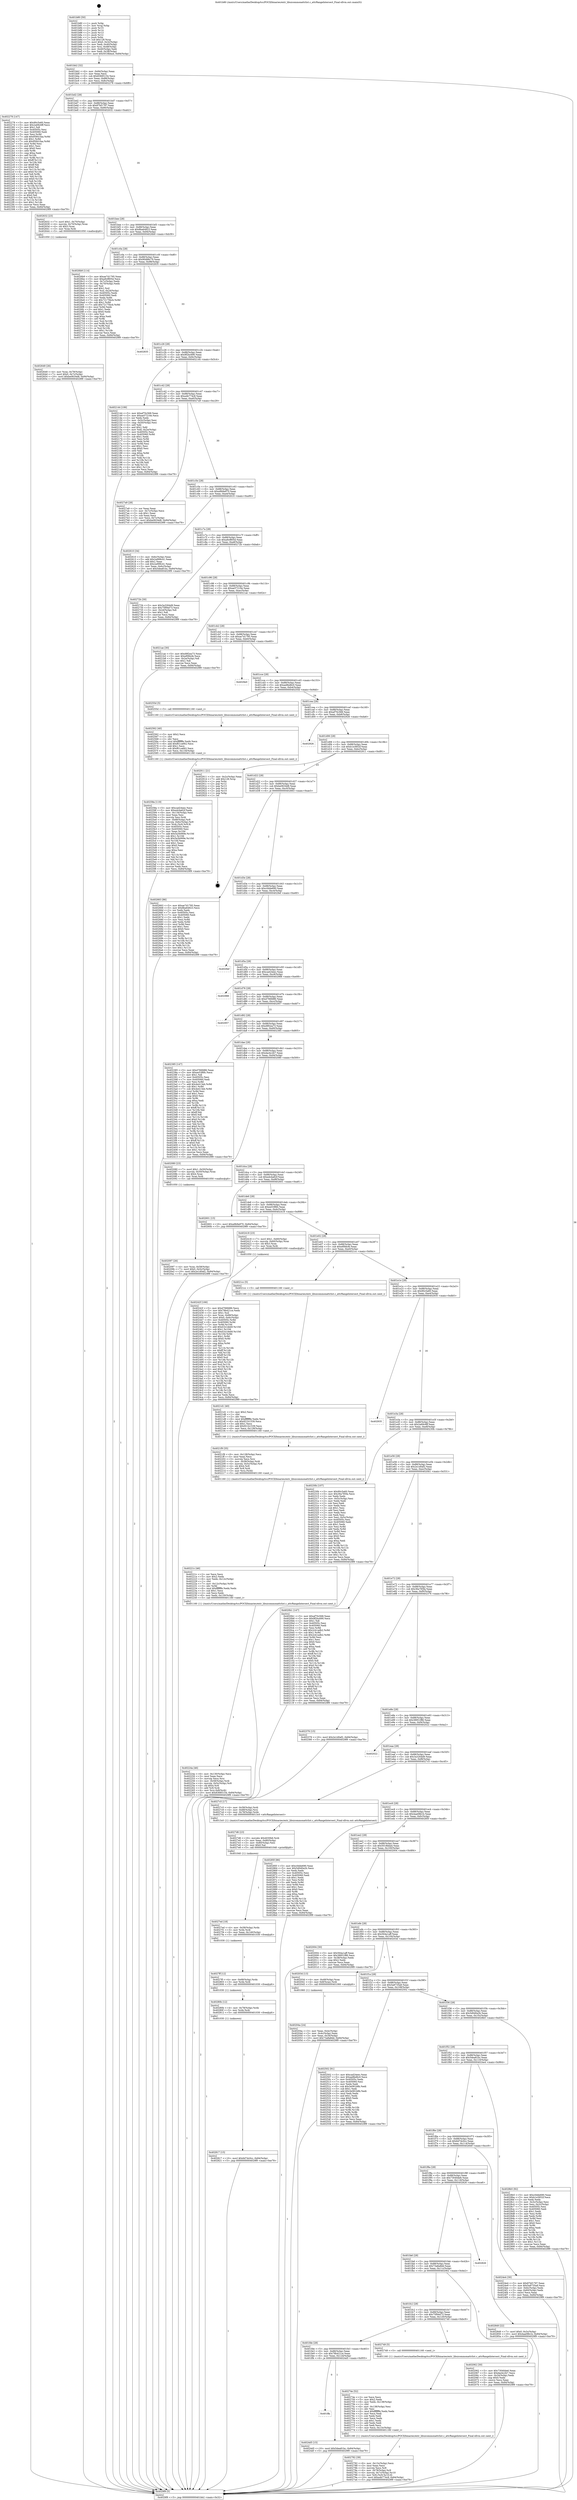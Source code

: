 digraph "0x401b80" {
  label = "0x401b80 (/mnt/c/Users/mathe/Desktop/tcc/POCII/binaries/extr_libuicommonattrlist.c_attrRangeIntersect_Final-ollvm.out::main(0))"
  labelloc = "t"
  node[shape=record]

  Entry [label="",width=0.3,height=0.3,shape=circle,fillcolor=black,style=filled]
  "0x401bb2" [label="{
     0x401bb2 [32]\l
     | [instrs]\l
     &nbsp;&nbsp;0x401bb2 \<+6\>: mov -0x84(%rbp),%eax\l
     &nbsp;&nbsp;0x401bb8 \<+2\>: mov %eax,%ecx\l
     &nbsp;&nbsp;0x401bba \<+6\>: sub $0x83685154,%ecx\l
     &nbsp;&nbsp;0x401bc0 \<+6\>: mov %eax,-0x88(%rbp)\l
     &nbsp;&nbsp;0x401bc6 \<+6\>: mov %ecx,-0x8c(%rbp)\l
     &nbsp;&nbsp;0x401bcc \<+6\>: je 0000000000402278 \<main+0x6f8\>\l
  }"]
  "0x402278" [label="{
     0x402278 [147]\l
     | [instrs]\l
     &nbsp;&nbsp;0x402278 \<+5\>: mov $0x90c5a60,%eax\l
     &nbsp;&nbsp;0x40227d \<+5\>: mov $0x2a69c6ff,%ecx\l
     &nbsp;&nbsp;0x402282 \<+2\>: mov $0x1,%dl\l
     &nbsp;&nbsp;0x402284 \<+7\>: mov 0x40505c,%esi\l
     &nbsp;&nbsp;0x40228b \<+7\>: mov 0x405060,%edi\l
     &nbsp;&nbsp;0x402292 \<+3\>: mov %esi,%r8d\l
     &nbsp;&nbsp;0x402295 \<+7\>: add $0x95841faa,%r8d\l
     &nbsp;&nbsp;0x40229c \<+4\>: sub $0x1,%r8d\l
     &nbsp;&nbsp;0x4022a0 \<+7\>: sub $0x95841faa,%r8d\l
     &nbsp;&nbsp;0x4022a7 \<+4\>: imul %r8d,%esi\l
     &nbsp;&nbsp;0x4022ab \<+3\>: and $0x1,%esi\l
     &nbsp;&nbsp;0x4022ae \<+3\>: cmp $0x0,%esi\l
     &nbsp;&nbsp;0x4022b1 \<+4\>: sete %r9b\l
     &nbsp;&nbsp;0x4022b5 \<+3\>: cmp $0xa,%edi\l
     &nbsp;&nbsp;0x4022b8 \<+4\>: setl %r10b\l
     &nbsp;&nbsp;0x4022bc \<+3\>: mov %r9b,%r11b\l
     &nbsp;&nbsp;0x4022bf \<+4\>: xor $0xff,%r11b\l
     &nbsp;&nbsp;0x4022c3 \<+3\>: mov %r10b,%bl\l
     &nbsp;&nbsp;0x4022c6 \<+3\>: xor $0xff,%bl\l
     &nbsp;&nbsp;0x4022c9 \<+3\>: xor $0x0,%dl\l
     &nbsp;&nbsp;0x4022cc \<+3\>: mov %r11b,%r14b\l
     &nbsp;&nbsp;0x4022cf \<+4\>: and $0x0,%r14b\l
     &nbsp;&nbsp;0x4022d3 \<+3\>: and %dl,%r9b\l
     &nbsp;&nbsp;0x4022d6 \<+3\>: mov %bl,%r15b\l
     &nbsp;&nbsp;0x4022d9 \<+4\>: and $0x0,%r15b\l
     &nbsp;&nbsp;0x4022dd \<+3\>: and %dl,%r10b\l
     &nbsp;&nbsp;0x4022e0 \<+3\>: or %r9b,%r14b\l
     &nbsp;&nbsp;0x4022e3 \<+3\>: or %r10b,%r15b\l
     &nbsp;&nbsp;0x4022e6 \<+3\>: xor %r15b,%r14b\l
     &nbsp;&nbsp;0x4022e9 \<+3\>: or %bl,%r11b\l
     &nbsp;&nbsp;0x4022ec \<+4\>: xor $0xff,%r11b\l
     &nbsp;&nbsp;0x4022f0 \<+3\>: or $0x0,%dl\l
     &nbsp;&nbsp;0x4022f3 \<+3\>: and %dl,%r11b\l
     &nbsp;&nbsp;0x4022f6 \<+3\>: or %r11b,%r14b\l
     &nbsp;&nbsp;0x4022f9 \<+4\>: test $0x1,%r14b\l
     &nbsp;&nbsp;0x4022fd \<+3\>: cmovne %ecx,%eax\l
     &nbsp;&nbsp;0x402300 \<+6\>: mov %eax,-0x84(%rbp)\l
     &nbsp;&nbsp;0x402306 \<+5\>: jmp 00000000004029f9 \<main+0xe79\>\l
  }"]
  "0x401bd2" [label="{
     0x401bd2 [28]\l
     | [instrs]\l
     &nbsp;&nbsp;0x401bd2 \<+5\>: jmp 0000000000401bd7 \<main+0x57\>\l
     &nbsp;&nbsp;0x401bd7 \<+6\>: mov -0x88(%rbp),%eax\l
     &nbsp;&nbsp;0x401bdd \<+5\>: sub $0x87bf1797,%eax\l
     &nbsp;&nbsp;0x401be2 \<+6\>: mov %eax,-0x90(%rbp)\l
     &nbsp;&nbsp;0x401be8 \<+6\>: je 0000000000402632 \<main+0xab2\>\l
  }"]
  Exit [label="",width=0.3,height=0.3,shape=circle,fillcolor=black,style=filled,peripheries=2]
  "0x402632" [label="{
     0x402632 [23]\l
     | [instrs]\l
     &nbsp;&nbsp;0x402632 \<+7\>: movl $0x1,-0x70(%rbp)\l
     &nbsp;&nbsp;0x402639 \<+4\>: movslq -0x70(%rbp),%rax\l
     &nbsp;&nbsp;0x40263d \<+4\>: shl $0x3,%rax\l
     &nbsp;&nbsp;0x402641 \<+3\>: mov %rax,%rdi\l
     &nbsp;&nbsp;0x402644 \<+5\>: call 0000000000401050 \<malloc@plt\>\l
     | [calls]\l
     &nbsp;&nbsp;0x401050 \{1\} (unknown)\l
  }"]
  "0x401bee" [label="{
     0x401bee [28]\l
     | [instrs]\l
     &nbsp;&nbsp;0x401bee \<+5\>: jmp 0000000000401bf3 \<main+0x73\>\l
     &nbsp;&nbsp;0x401bf3 \<+6\>: mov -0x88(%rbp),%eax\l
     &nbsp;&nbsp;0x401bf9 \<+5\>: sub $0x8ba64823,%eax\l
     &nbsp;&nbsp;0x401bfe \<+6\>: mov %eax,-0x94(%rbp)\l
     &nbsp;&nbsp;0x401c04 \<+6\>: je 00000000004026b9 \<main+0xb39\>\l
  }"]
  "0x402817" [label="{
     0x402817 [15]\l
     | [instrs]\l
     &nbsp;&nbsp;0x402817 \<+10\>: movl $0x6d7dc0cc,-0x84(%rbp)\l
     &nbsp;&nbsp;0x402821 \<+5\>: jmp 00000000004029f9 \<main+0xe79\>\l
  }"]
  "0x4026b9" [label="{
     0x4026b9 [114]\l
     | [instrs]\l
     &nbsp;&nbsp;0x4026b9 \<+5\>: mov $0xae7d1795,%eax\l
     &nbsp;&nbsp;0x4026be \<+5\>: mov $0xa9cf805d,%ecx\l
     &nbsp;&nbsp;0x4026c3 \<+3\>: mov -0x7c(%rbp),%edx\l
     &nbsp;&nbsp;0x4026c6 \<+3\>: cmp -0x70(%rbp),%edx\l
     &nbsp;&nbsp;0x4026c9 \<+4\>: setl %sil\l
     &nbsp;&nbsp;0x4026cd \<+4\>: and $0x1,%sil\l
     &nbsp;&nbsp;0x4026d1 \<+4\>: mov %sil,-0x2d(%rbp)\l
     &nbsp;&nbsp;0x4026d5 \<+7\>: mov 0x40505c,%edx\l
     &nbsp;&nbsp;0x4026dc \<+7\>: mov 0x405060,%edi\l
     &nbsp;&nbsp;0x4026e3 \<+3\>: mov %edx,%r8d\l
     &nbsp;&nbsp;0x4026e6 \<+7\>: sub $0x72175bcb,%r8d\l
     &nbsp;&nbsp;0x4026ed \<+4\>: sub $0x1,%r8d\l
     &nbsp;&nbsp;0x4026f1 \<+7\>: add $0x72175bcb,%r8d\l
     &nbsp;&nbsp;0x4026f8 \<+4\>: imul %r8d,%edx\l
     &nbsp;&nbsp;0x4026fc \<+3\>: and $0x1,%edx\l
     &nbsp;&nbsp;0x4026ff \<+3\>: cmp $0x0,%edx\l
     &nbsp;&nbsp;0x402702 \<+4\>: sete %sil\l
     &nbsp;&nbsp;0x402706 \<+3\>: cmp $0xa,%edi\l
     &nbsp;&nbsp;0x402709 \<+4\>: setl %r9b\l
     &nbsp;&nbsp;0x40270d \<+3\>: mov %sil,%r10b\l
     &nbsp;&nbsp;0x402710 \<+3\>: and %r9b,%r10b\l
     &nbsp;&nbsp;0x402713 \<+3\>: xor %r9b,%sil\l
     &nbsp;&nbsp;0x402716 \<+3\>: or %sil,%r10b\l
     &nbsp;&nbsp;0x402719 \<+4\>: test $0x1,%r10b\l
     &nbsp;&nbsp;0x40271d \<+3\>: cmovne %ecx,%eax\l
     &nbsp;&nbsp;0x402720 \<+6\>: mov %eax,-0x84(%rbp)\l
     &nbsp;&nbsp;0x402726 \<+5\>: jmp 00000000004029f9 \<main+0xe79\>\l
  }"]
  "0x401c0a" [label="{
     0x401c0a [28]\l
     | [instrs]\l
     &nbsp;&nbsp;0x401c0a \<+5\>: jmp 0000000000401c0f \<main+0x8f\>\l
     &nbsp;&nbsp;0x401c0f \<+6\>: mov -0x88(%rbp),%eax\l
     &nbsp;&nbsp;0x401c15 \<+5\>: sub $0x90d88c79,%eax\l
     &nbsp;&nbsp;0x401c1a \<+6\>: mov %eax,-0x98(%rbp)\l
     &nbsp;&nbsp;0x401c20 \<+6\>: je 0000000000402835 \<main+0xcb5\>\l
  }"]
  "0x40280b" [label="{
     0x40280b [12]\l
     | [instrs]\l
     &nbsp;&nbsp;0x40280b \<+4\>: mov -0x78(%rbp),%rdx\l
     &nbsp;&nbsp;0x40280f \<+3\>: mov %rdx,%rdi\l
     &nbsp;&nbsp;0x402812 \<+5\>: call 0000000000401030 \<free@plt\>\l
     | [calls]\l
     &nbsp;&nbsp;0x401030 \{1\} (unknown)\l
  }"]
  "0x402835" [label="{
     0x402835\l
  }", style=dashed]
  "0x401c26" [label="{
     0x401c26 [28]\l
     | [instrs]\l
     &nbsp;&nbsp;0x401c26 \<+5\>: jmp 0000000000401c2b \<main+0xab\>\l
     &nbsp;&nbsp;0x401c2b \<+6\>: mov -0x88(%rbp),%eax\l
     &nbsp;&nbsp;0x401c31 \<+5\>: sub $0x9f2bc690,%eax\l
     &nbsp;&nbsp;0x401c36 \<+6\>: mov %eax,-0x9c(%rbp)\l
     &nbsp;&nbsp;0x401c3c \<+6\>: je 0000000000402144 \<main+0x5c4\>\l
  }"]
  "0x4027ff" [label="{
     0x4027ff [12]\l
     | [instrs]\l
     &nbsp;&nbsp;0x4027ff \<+4\>: mov -0x68(%rbp),%rdx\l
     &nbsp;&nbsp;0x402803 \<+3\>: mov %rdx,%rdi\l
     &nbsp;&nbsp;0x402806 \<+5\>: call 0000000000401030 \<free@plt\>\l
     | [calls]\l
     &nbsp;&nbsp;0x401030 \{1\} (unknown)\l
  }"]
  "0x402144" [label="{
     0x402144 [106]\l
     | [instrs]\l
     &nbsp;&nbsp;0x402144 \<+5\>: mov $0xaf70c568,%eax\l
     &nbsp;&nbsp;0x402149 \<+5\>: mov $0xae57216e,%ecx\l
     &nbsp;&nbsp;0x40214e \<+2\>: xor %edx,%edx\l
     &nbsp;&nbsp;0x402150 \<+3\>: mov -0x5c(%rbp),%esi\l
     &nbsp;&nbsp;0x402153 \<+3\>: cmp -0x50(%rbp),%esi\l
     &nbsp;&nbsp;0x402156 \<+4\>: setl %dil\l
     &nbsp;&nbsp;0x40215a \<+4\>: and $0x1,%dil\l
     &nbsp;&nbsp;0x40215e \<+4\>: mov %dil,-0x2e(%rbp)\l
     &nbsp;&nbsp;0x402162 \<+7\>: mov 0x40505c,%esi\l
     &nbsp;&nbsp;0x402169 \<+8\>: mov 0x405060,%r8d\l
     &nbsp;&nbsp;0x402171 \<+3\>: sub $0x1,%edx\l
     &nbsp;&nbsp;0x402174 \<+3\>: mov %esi,%r9d\l
     &nbsp;&nbsp;0x402177 \<+3\>: add %edx,%r9d\l
     &nbsp;&nbsp;0x40217a \<+4\>: imul %r9d,%esi\l
     &nbsp;&nbsp;0x40217e \<+3\>: and $0x1,%esi\l
     &nbsp;&nbsp;0x402181 \<+3\>: cmp $0x0,%esi\l
     &nbsp;&nbsp;0x402184 \<+4\>: sete %dil\l
     &nbsp;&nbsp;0x402188 \<+4\>: cmp $0xa,%r8d\l
     &nbsp;&nbsp;0x40218c \<+4\>: setl %r10b\l
     &nbsp;&nbsp;0x402190 \<+3\>: mov %dil,%r11b\l
     &nbsp;&nbsp;0x402193 \<+3\>: and %r10b,%r11b\l
     &nbsp;&nbsp;0x402196 \<+3\>: xor %r10b,%dil\l
     &nbsp;&nbsp;0x402199 \<+3\>: or %dil,%r11b\l
     &nbsp;&nbsp;0x40219c \<+4\>: test $0x1,%r11b\l
     &nbsp;&nbsp;0x4021a0 \<+3\>: cmovne %ecx,%eax\l
     &nbsp;&nbsp;0x4021a3 \<+6\>: mov %eax,-0x84(%rbp)\l
     &nbsp;&nbsp;0x4021a9 \<+5\>: jmp 00000000004029f9 \<main+0xe79\>\l
  }"]
  "0x401c42" [label="{
     0x401c42 [28]\l
     | [instrs]\l
     &nbsp;&nbsp;0x401c42 \<+5\>: jmp 0000000000401c47 \<main+0xc7\>\l
     &nbsp;&nbsp;0x401c47 \<+6\>: mov -0x88(%rbp),%eax\l
     &nbsp;&nbsp;0x401c4d \<+5\>: sub $0xa4b774c8,%eax\l
     &nbsp;&nbsp;0x401c52 \<+6\>: mov %eax,-0xa0(%rbp)\l
     &nbsp;&nbsp;0x401c58 \<+6\>: je 00000000004027a9 \<main+0xc29\>\l
  }"]
  "0x4027ed" [label="{
     0x4027ed [18]\l
     | [instrs]\l
     &nbsp;&nbsp;0x4027ed \<+4\>: mov -0x58(%rbp),%rdx\l
     &nbsp;&nbsp;0x4027f1 \<+3\>: mov %rdx,%rdi\l
     &nbsp;&nbsp;0x4027f4 \<+6\>: mov %eax,-0x140(%rbp)\l
     &nbsp;&nbsp;0x4027fa \<+5\>: call 0000000000401030 \<free@plt\>\l
     | [calls]\l
     &nbsp;&nbsp;0x401030 \{1\} (unknown)\l
  }"]
  "0x4027a9" [label="{
     0x4027a9 [28]\l
     | [instrs]\l
     &nbsp;&nbsp;0x4027a9 \<+2\>: xor %eax,%eax\l
     &nbsp;&nbsp;0x4027ab \<+3\>: mov -0x7c(%rbp),%ecx\l
     &nbsp;&nbsp;0x4027ae \<+3\>: sub $0x1,%eax\l
     &nbsp;&nbsp;0x4027b1 \<+2\>: sub %eax,%ecx\l
     &nbsp;&nbsp;0x4027b3 \<+3\>: mov %ecx,-0x7c(%rbp)\l
     &nbsp;&nbsp;0x4027b6 \<+10\>: movl $0xbe0634d8,-0x84(%rbp)\l
     &nbsp;&nbsp;0x4027c0 \<+5\>: jmp 00000000004029f9 \<main+0xe79\>\l
  }"]
  "0x401c5e" [label="{
     0x401c5e [28]\l
     | [instrs]\l
     &nbsp;&nbsp;0x401c5e \<+5\>: jmp 0000000000401c63 \<main+0xe3\>\l
     &nbsp;&nbsp;0x401c63 \<+6\>: mov -0x88(%rbp),%eax\l
     &nbsp;&nbsp;0x401c69 \<+5\>: sub $0xa9b9a970,%eax\l
     &nbsp;&nbsp;0x401c6e \<+6\>: mov %eax,-0xa4(%rbp)\l
     &nbsp;&nbsp;0x401c74 \<+6\>: je 0000000000402610 \<main+0xa90\>\l
  }"]
  "0x4027d6" [label="{
     0x4027d6 [23]\l
     | [instrs]\l
     &nbsp;&nbsp;0x4027d6 \<+10\>: movabs $0x4030b6,%rdi\l
     &nbsp;&nbsp;0x4027e0 \<+3\>: mov %eax,-0x80(%rbp)\l
     &nbsp;&nbsp;0x4027e3 \<+3\>: mov -0x80(%rbp),%esi\l
     &nbsp;&nbsp;0x4027e6 \<+2\>: mov $0x0,%al\l
     &nbsp;&nbsp;0x4027e8 \<+5\>: call 0000000000401040 \<printf@plt\>\l
     | [calls]\l
     &nbsp;&nbsp;0x401040 \{1\} (unknown)\l
  }"]
  "0x402610" [label="{
     0x402610 [34]\l
     | [instrs]\l
     &nbsp;&nbsp;0x402610 \<+3\>: mov -0x6c(%rbp),%eax\l
     &nbsp;&nbsp;0x402613 \<+5\>: add $0x2a999c41,%eax\l
     &nbsp;&nbsp;0x402618 \<+3\>: add $0x1,%eax\l
     &nbsp;&nbsp;0x40261b \<+5\>: sub $0x2a999c41,%eax\l
     &nbsp;&nbsp;0x402620 \<+3\>: mov %eax,-0x6c(%rbp)\l
     &nbsp;&nbsp;0x402623 \<+10\>: movl $0x5dea81bc,-0x84(%rbp)\l
     &nbsp;&nbsp;0x40262d \<+5\>: jmp 00000000004029f9 \<main+0xe79\>\l
  }"]
  "0x401c7a" [label="{
     0x401c7a [28]\l
     | [instrs]\l
     &nbsp;&nbsp;0x401c7a \<+5\>: jmp 0000000000401c7f \<main+0xff\>\l
     &nbsp;&nbsp;0x401c7f \<+6\>: mov -0x88(%rbp),%eax\l
     &nbsp;&nbsp;0x401c85 \<+5\>: sub $0xa9cf805d,%eax\l
     &nbsp;&nbsp;0x401c8a \<+6\>: mov %eax,-0xa8(%rbp)\l
     &nbsp;&nbsp;0x401c90 \<+6\>: je 000000000040272b \<main+0xbab\>\l
  }"]
  "0x402782" [label="{
     0x402782 [39]\l
     | [instrs]\l
     &nbsp;&nbsp;0x402782 \<+6\>: mov -0x13c(%rbp),%ecx\l
     &nbsp;&nbsp;0x402788 \<+3\>: imul %eax,%ecx\l
     &nbsp;&nbsp;0x40278b \<+3\>: movslq %ecx,%r8\l
     &nbsp;&nbsp;0x40278e \<+4\>: mov -0x78(%rbp),%r9\l
     &nbsp;&nbsp;0x402792 \<+4\>: movslq -0x7c(%rbp),%r10\l
     &nbsp;&nbsp;0x402796 \<+4\>: mov %r8,(%r9,%r10,8)\l
     &nbsp;&nbsp;0x40279a \<+10\>: movl $0xa4b774c8,-0x84(%rbp)\l
     &nbsp;&nbsp;0x4027a4 \<+5\>: jmp 00000000004029f9 \<main+0xe79\>\l
  }"]
  "0x40272b" [label="{
     0x40272b [30]\l
     | [instrs]\l
     &nbsp;&nbsp;0x40272b \<+5\>: mov $0x3a3264d9,%eax\l
     &nbsp;&nbsp;0x402730 \<+5\>: mov $0x75f94d73,%ecx\l
     &nbsp;&nbsp;0x402735 \<+3\>: mov -0x2d(%rbp),%dl\l
     &nbsp;&nbsp;0x402738 \<+3\>: test $0x1,%dl\l
     &nbsp;&nbsp;0x40273b \<+3\>: cmovne %ecx,%eax\l
     &nbsp;&nbsp;0x40273e \<+6\>: mov %eax,-0x84(%rbp)\l
     &nbsp;&nbsp;0x402744 \<+5\>: jmp 00000000004029f9 \<main+0xe79\>\l
  }"]
  "0x401c96" [label="{
     0x401c96 [28]\l
     | [instrs]\l
     &nbsp;&nbsp;0x401c96 \<+5\>: jmp 0000000000401c9b \<main+0x11b\>\l
     &nbsp;&nbsp;0x401c9b \<+6\>: mov -0x88(%rbp),%eax\l
     &nbsp;&nbsp;0x401ca1 \<+5\>: sub $0xae57216e,%eax\l
     &nbsp;&nbsp;0x401ca6 \<+6\>: mov %eax,-0xac(%rbp)\l
     &nbsp;&nbsp;0x401cac \<+6\>: je 00000000004021ae \<main+0x62e\>\l
  }"]
  "0x40274e" [label="{
     0x40274e [52]\l
     | [instrs]\l
     &nbsp;&nbsp;0x40274e \<+2\>: xor %ecx,%ecx\l
     &nbsp;&nbsp;0x402750 \<+5\>: mov $0x2,%edx\l
     &nbsp;&nbsp;0x402755 \<+6\>: mov %edx,-0x138(%rbp)\l
     &nbsp;&nbsp;0x40275b \<+1\>: cltd\l
     &nbsp;&nbsp;0x40275c \<+6\>: mov -0x138(%rbp),%esi\l
     &nbsp;&nbsp;0x402762 \<+2\>: idiv %esi\l
     &nbsp;&nbsp;0x402764 \<+6\>: imul $0xfffffffe,%edx,%edx\l
     &nbsp;&nbsp;0x40276a \<+2\>: mov %ecx,%edi\l
     &nbsp;&nbsp;0x40276c \<+2\>: sub %edx,%edi\l
     &nbsp;&nbsp;0x40276e \<+2\>: mov %ecx,%edx\l
     &nbsp;&nbsp;0x402770 \<+3\>: sub $0x1,%edx\l
     &nbsp;&nbsp;0x402773 \<+2\>: add %edx,%edi\l
     &nbsp;&nbsp;0x402775 \<+2\>: sub %edi,%ecx\l
     &nbsp;&nbsp;0x402777 \<+6\>: mov %ecx,-0x13c(%rbp)\l
     &nbsp;&nbsp;0x40277d \<+5\>: call 0000000000401160 \<next_i\>\l
     | [calls]\l
     &nbsp;&nbsp;0x401160 \{1\} (/mnt/c/Users/mathe/Desktop/tcc/POCII/binaries/extr_libuicommonattrlist.c_attrRangeIntersect_Final-ollvm.out::next_i)\l
  }"]
  "0x4021ae" [label="{
     0x4021ae [30]\l
     | [instrs]\l
     &nbsp;&nbsp;0x4021ae \<+5\>: mov $0xd9f2ea73,%eax\l
     &nbsp;&nbsp;0x4021b3 \<+5\>: mov $0xef0fdcfe,%ecx\l
     &nbsp;&nbsp;0x4021b8 \<+3\>: mov -0x2e(%rbp),%dl\l
     &nbsp;&nbsp;0x4021bb \<+3\>: test $0x1,%dl\l
     &nbsp;&nbsp;0x4021be \<+3\>: cmovne %ecx,%eax\l
     &nbsp;&nbsp;0x4021c1 \<+6\>: mov %eax,-0x84(%rbp)\l
     &nbsp;&nbsp;0x4021c7 \<+5\>: jmp 00000000004029f9 \<main+0xe79\>\l
  }"]
  "0x401cb2" [label="{
     0x401cb2 [28]\l
     | [instrs]\l
     &nbsp;&nbsp;0x401cb2 \<+5\>: jmp 0000000000401cb7 \<main+0x137\>\l
     &nbsp;&nbsp;0x401cb7 \<+6\>: mov -0x88(%rbp),%eax\l
     &nbsp;&nbsp;0x401cbd \<+5\>: sub $0xae7d1795,%eax\l
     &nbsp;&nbsp;0x401cc2 \<+6\>: mov %eax,-0xb0(%rbp)\l
     &nbsp;&nbsp;0x401cc8 \<+6\>: je 00000000004029e0 \<main+0xe60\>\l
  }"]
  "0x402649" [label="{
     0x402649 [26]\l
     | [instrs]\l
     &nbsp;&nbsp;0x402649 \<+4\>: mov %rax,-0x78(%rbp)\l
     &nbsp;&nbsp;0x40264d \<+7\>: movl $0x0,-0x7c(%rbp)\l
     &nbsp;&nbsp;0x402654 \<+10\>: movl $0xbe0634d8,-0x84(%rbp)\l
     &nbsp;&nbsp;0x40265e \<+5\>: jmp 00000000004029f9 \<main+0xe79\>\l
  }"]
  "0x4029e0" [label="{
     0x4029e0\l
  }", style=dashed]
  "0x401cce" [label="{
     0x401cce [28]\l
     | [instrs]\l
     &nbsp;&nbsp;0x401cce \<+5\>: jmp 0000000000401cd3 \<main+0x153\>\l
     &nbsp;&nbsp;0x401cd3 \<+6\>: mov -0x88(%rbp),%eax\l
     &nbsp;&nbsp;0x401cd9 \<+5\>: sub $0xae8bd6c0,%eax\l
     &nbsp;&nbsp;0x401cde \<+6\>: mov %eax,-0xb4(%rbp)\l
     &nbsp;&nbsp;0x401ce4 \<+6\>: je 000000000040255d \<main+0x9dd\>\l
  }"]
  "0x40258a" [label="{
     0x40258a [119]\l
     | [instrs]\l
     &nbsp;&nbsp;0x40258a \<+5\>: mov $0xcad24eec,%ecx\l
     &nbsp;&nbsp;0x40258f \<+5\>: mov $0xedcba62f,%edx\l
     &nbsp;&nbsp;0x402594 \<+6\>: mov -0x134(%rbp),%esi\l
     &nbsp;&nbsp;0x40259a \<+3\>: imul %eax,%esi\l
     &nbsp;&nbsp;0x40259d \<+3\>: movslq %esi,%rdi\l
     &nbsp;&nbsp;0x4025a0 \<+4\>: mov -0x68(%rbp),%r8\l
     &nbsp;&nbsp;0x4025a4 \<+4\>: movslq -0x6c(%rbp),%r9\l
     &nbsp;&nbsp;0x4025a8 \<+4\>: mov %rdi,(%r8,%r9,8)\l
     &nbsp;&nbsp;0x4025ac \<+7\>: mov 0x40505c,%eax\l
     &nbsp;&nbsp;0x4025b3 \<+7\>: mov 0x405060,%esi\l
     &nbsp;&nbsp;0x4025ba \<+3\>: mov %eax,%r10d\l
     &nbsp;&nbsp;0x4025bd \<+7\>: add $0x5a3b069e,%r10d\l
     &nbsp;&nbsp;0x4025c4 \<+4\>: sub $0x1,%r10d\l
     &nbsp;&nbsp;0x4025c8 \<+7\>: sub $0x5a3b069e,%r10d\l
     &nbsp;&nbsp;0x4025cf \<+4\>: imul %r10d,%eax\l
     &nbsp;&nbsp;0x4025d3 \<+3\>: and $0x1,%eax\l
     &nbsp;&nbsp;0x4025d6 \<+3\>: cmp $0x0,%eax\l
     &nbsp;&nbsp;0x4025d9 \<+4\>: sete %r11b\l
     &nbsp;&nbsp;0x4025dd \<+3\>: cmp $0xa,%esi\l
     &nbsp;&nbsp;0x4025e0 \<+3\>: setl %bl\l
     &nbsp;&nbsp;0x4025e3 \<+3\>: mov %r11b,%r14b\l
     &nbsp;&nbsp;0x4025e6 \<+3\>: and %bl,%r14b\l
     &nbsp;&nbsp;0x4025e9 \<+3\>: xor %bl,%r11b\l
     &nbsp;&nbsp;0x4025ec \<+3\>: or %r11b,%r14b\l
     &nbsp;&nbsp;0x4025ef \<+4\>: test $0x1,%r14b\l
     &nbsp;&nbsp;0x4025f3 \<+3\>: cmovne %edx,%ecx\l
     &nbsp;&nbsp;0x4025f6 \<+6\>: mov %ecx,-0x84(%rbp)\l
     &nbsp;&nbsp;0x4025fc \<+5\>: jmp 00000000004029f9 \<main+0xe79\>\l
  }"]
  "0x40255d" [label="{
     0x40255d [5]\l
     | [instrs]\l
     &nbsp;&nbsp;0x40255d \<+5\>: call 0000000000401160 \<next_i\>\l
     | [calls]\l
     &nbsp;&nbsp;0x401160 \{1\} (/mnt/c/Users/mathe/Desktop/tcc/POCII/binaries/extr_libuicommonattrlist.c_attrRangeIntersect_Final-ollvm.out::next_i)\l
  }"]
  "0x401cea" [label="{
     0x401cea [28]\l
     | [instrs]\l
     &nbsp;&nbsp;0x401cea \<+5\>: jmp 0000000000401cef \<main+0x16f\>\l
     &nbsp;&nbsp;0x401cef \<+6\>: mov -0x88(%rbp),%eax\l
     &nbsp;&nbsp;0x401cf5 \<+5\>: sub $0xaf70c568,%eax\l
     &nbsp;&nbsp;0x401cfa \<+6\>: mov %eax,-0xb8(%rbp)\l
     &nbsp;&nbsp;0x401d00 \<+6\>: je 0000000000402926 \<main+0xda6\>\l
  }"]
  "0x402562" [label="{
     0x402562 [40]\l
     | [instrs]\l
     &nbsp;&nbsp;0x402562 \<+5\>: mov $0x2,%ecx\l
     &nbsp;&nbsp;0x402567 \<+1\>: cltd\l
     &nbsp;&nbsp;0x402568 \<+2\>: idiv %ecx\l
     &nbsp;&nbsp;0x40256a \<+6\>: imul $0xfffffffe,%edx,%ecx\l
     &nbsp;&nbsp;0x402570 \<+6\>: add $0xf61ca662,%ecx\l
     &nbsp;&nbsp;0x402576 \<+3\>: add $0x1,%ecx\l
     &nbsp;&nbsp;0x402579 \<+6\>: sub $0xf61ca662,%ecx\l
     &nbsp;&nbsp;0x40257f \<+6\>: mov %ecx,-0x134(%rbp)\l
     &nbsp;&nbsp;0x402585 \<+5\>: call 0000000000401160 \<next_i\>\l
     | [calls]\l
     &nbsp;&nbsp;0x401160 \{1\} (/mnt/c/Users/mathe/Desktop/tcc/POCII/binaries/extr_libuicommonattrlist.c_attrRangeIntersect_Final-ollvm.out::next_i)\l
  }"]
  "0x402926" [label="{
     0x402926\l
  }", style=dashed]
  "0x401d06" [label="{
     0x401d06 [28]\l
     | [instrs]\l
     &nbsp;&nbsp;0x401d06 \<+5\>: jmp 0000000000401d0b \<main+0x18b\>\l
     &nbsp;&nbsp;0x401d0b \<+6\>: mov -0x88(%rbp),%eax\l
     &nbsp;&nbsp;0x401d11 \<+5\>: sub $0xb1e3852f,%eax\l
     &nbsp;&nbsp;0x401d16 \<+6\>: mov %eax,-0xbc(%rbp)\l
     &nbsp;&nbsp;0x401d1c \<+6\>: je 0000000000402911 \<main+0xd91\>\l
  }"]
  "0x401ffa" [label="{
     0x401ffa\l
  }", style=dashed]
  "0x402911" [label="{
     0x402911 [21]\l
     | [instrs]\l
     &nbsp;&nbsp;0x402911 \<+3\>: mov -0x2c(%rbp),%eax\l
     &nbsp;&nbsp;0x402914 \<+7\>: add $0x128,%rsp\l
     &nbsp;&nbsp;0x40291b \<+1\>: pop %rbx\l
     &nbsp;&nbsp;0x40291c \<+2\>: pop %r12\l
     &nbsp;&nbsp;0x40291e \<+2\>: pop %r13\l
     &nbsp;&nbsp;0x402920 \<+2\>: pop %r14\l
     &nbsp;&nbsp;0x402922 \<+2\>: pop %r15\l
     &nbsp;&nbsp;0x402924 \<+1\>: pop %rbp\l
     &nbsp;&nbsp;0x402925 \<+1\>: ret\l
  }"]
  "0x401d22" [label="{
     0x401d22 [28]\l
     | [instrs]\l
     &nbsp;&nbsp;0x401d22 \<+5\>: jmp 0000000000401d27 \<main+0x1a7\>\l
     &nbsp;&nbsp;0x401d27 \<+6\>: mov -0x88(%rbp),%eax\l
     &nbsp;&nbsp;0x401d2d \<+5\>: sub $0xbe0634d8,%eax\l
     &nbsp;&nbsp;0x401d32 \<+6\>: mov %eax,-0xc0(%rbp)\l
     &nbsp;&nbsp;0x401d38 \<+6\>: je 0000000000402663 \<main+0xae3\>\l
  }"]
  "0x4024d5" [label="{
     0x4024d5 [15]\l
     | [instrs]\l
     &nbsp;&nbsp;0x4024d5 \<+10\>: movl $0x5dea81bc,-0x84(%rbp)\l
     &nbsp;&nbsp;0x4024df \<+5\>: jmp 00000000004029f9 \<main+0xe79\>\l
  }"]
  "0x402663" [label="{
     0x402663 [86]\l
     | [instrs]\l
     &nbsp;&nbsp;0x402663 \<+5\>: mov $0xae7d1795,%eax\l
     &nbsp;&nbsp;0x402668 \<+5\>: mov $0x8ba64823,%ecx\l
     &nbsp;&nbsp;0x40266d \<+2\>: xor %edx,%edx\l
     &nbsp;&nbsp;0x40266f \<+7\>: mov 0x40505c,%esi\l
     &nbsp;&nbsp;0x402676 \<+7\>: mov 0x405060,%edi\l
     &nbsp;&nbsp;0x40267d \<+3\>: sub $0x1,%edx\l
     &nbsp;&nbsp;0x402680 \<+3\>: mov %esi,%r8d\l
     &nbsp;&nbsp;0x402683 \<+3\>: add %edx,%r8d\l
     &nbsp;&nbsp;0x402686 \<+4\>: imul %r8d,%esi\l
     &nbsp;&nbsp;0x40268a \<+3\>: and $0x1,%esi\l
     &nbsp;&nbsp;0x40268d \<+3\>: cmp $0x0,%esi\l
     &nbsp;&nbsp;0x402690 \<+4\>: sete %r9b\l
     &nbsp;&nbsp;0x402694 \<+3\>: cmp $0xa,%edi\l
     &nbsp;&nbsp;0x402697 \<+4\>: setl %r10b\l
     &nbsp;&nbsp;0x40269b \<+3\>: mov %r9b,%r11b\l
     &nbsp;&nbsp;0x40269e \<+3\>: and %r10b,%r11b\l
     &nbsp;&nbsp;0x4026a1 \<+3\>: xor %r10b,%r9b\l
     &nbsp;&nbsp;0x4026a4 \<+3\>: or %r9b,%r11b\l
     &nbsp;&nbsp;0x4026a7 \<+4\>: test $0x1,%r11b\l
     &nbsp;&nbsp;0x4026ab \<+3\>: cmovne %ecx,%eax\l
     &nbsp;&nbsp;0x4026ae \<+6\>: mov %eax,-0x84(%rbp)\l
     &nbsp;&nbsp;0x4026b4 \<+5\>: jmp 00000000004029f9 \<main+0xe79\>\l
  }"]
  "0x401d3e" [label="{
     0x401d3e [28]\l
     | [instrs]\l
     &nbsp;&nbsp;0x401d3e \<+5\>: jmp 0000000000401d43 \<main+0x1c3\>\l
     &nbsp;&nbsp;0x401d43 \<+6\>: mov -0x88(%rbp),%eax\l
     &nbsp;&nbsp;0x401d49 \<+5\>: sub $0xc0dde690,%eax\l
     &nbsp;&nbsp;0x401d4e \<+6\>: mov %eax,-0xc4(%rbp)\l
     &nbsp;&nbsp;0x401d54 \<+6\>: je 00000000004029ef \<main+0xe6f\>\l
  }"]
  "0x401fde" [label="{
     0x401fde [28]\l
     | [instrs]\l
     &nbsp;&nbsp;0x401fde \<+5\>: jmp 0000000000401fe3 \<main+0x463\>\l
     &nbsp;&nbsp;0x401fe3 \<+6\>: mov -0x88(%rbp),%eax\l
     &nbsp;&nbsp;0x401fe9 \<+5\>: sub $0x78b421ce,%eax\l
     &nbsp;&nbsp;0x401fee \<+6\>: mov %eax,-0x124(%rbp)\l
     &nbsp;&nbsp;0x401ff4 \<+6\>: je 00000000004024d5 \<main+0x955\>\l
  }"]
  "0x4029ef" [label="{
     0x4029ef\l
  }", style=dashed]
  "0x401d5a" [label="{
     0x401d5a [28]\l
     | [instrs]\l
     &nbsp;&nbsp;0x401d5a \<+5\>: jmp 0000000000401d5f \<main+0x1df\>\l
     &nbsp;&nbsp;0x401d5f \<+6\>: mov -0x88(%rbp),%eax\l
     &nbsp;&nbsp;0x401d65 \<+5\>: sub $0xcad24eec,%eax\l
     &nbsp;&nbsp;0x401d6a \<+6\>: mov %eax,-0xc8(%rbp)\l
     &nbsp;&nbsp;0x401d70 \<+6\>: je 0000000000402988 \<main+0xe08\>\l
  }"]
  "0x402749" [label="{
     0x402749 [5]\l
     | [instrs]\l
     &nbsp;&nbsp;0x402749 \<+5\>: call 0000000000401160 \<next_i\>\l
     | [calls]\l
     &nbsp;&nbsp;0x401160 \{1\} (/mnt/c/Users/mathe/Desktop/tcc/POCII/binaries/extr_libuicommonattrlist.c_attrRangeIntersect_Final-ollvm.out::next_i)\l
  }"]
  "0x402988" [label="{
     0x402988\l
  }", style=dashed]
  "0x401d76" [label="{
     0x401d76 [28]\l
     | [instrs]\l
     &nbsp;&nbsp;0x401d76 \<+5\>: jmp 0000000000401d7b \<main+0x1fb\>\l
     &nbsp;&nbsp;0x401d7b \<+6\>: mov -0x88(%rbp),%eax\l
     &nbsp;&nbsp;0x401d81 \<+5\>: sub $0xd766fd86,%eax\l
     &nbsp;&nbsp;0x401d86 \<+6\>: mov %eax,-0xcc(%rbp)\l
     &nbsp;&nbsp;0x401d8c \<+6\>: je 0000000000402957 \<main+0xdd7\>\l
  }"]
  "0x40242f" [label="{
     0x40242f [166]\l
     | [instrs]\l
     &nbsp;&nbsp;0x40242f \<+5\>: mov $0xd766fd86,%ecx\l
     &nbsp;&nbsp;0x402434 \<+5\>: mov $0x78b421ce,%edx\l
     &nbsp;&nbsp;0x402439 \<+3\>: mov $0x1,%sil\l
     &nbsp;&nbsp;0x40243c \<+4\>: mov %rax,-0x68(%rbp)\l
     &nbsp;&nbsp;0x402440 \<+7\>: movl $0x0,-0x6c(%rbp)\l
     &nbsp;&nbsp;0x402447 \<+8\>: mov 0x40505c,%r8d\l
     &nbsp;&nbsp;0x40244f \<+8\>: mov 0x405060,%r9d\l
     &nbsp;&nbsp;0x402457 \<+3\>: mov %r8d,%r10d\l
     &nbsp;&nbsp;0x40245a \<+7\>: add $0xd1b1deb9,%r10d\l
     &nbsp;&nbsp;0x402461 \<+4\>: sub $0x1,%r10d\l
     &nbsp;&nbsp;0x402465 \<+7\>: sub $0xd1b1deb9,%r10d\l
     &nbsp;&nbsp;0x40246c \<+4\>: imul %r10d,%r8d\l
     &nbsp;&nbsp;0x402470 \<+4\>: and $0x1,%r8d\l
     &nbsp;&nbsp;0x402474 \<+4\>: cmp $0x0,%r8d\l
     &nbsp;&nbsp;0x402478 \<+4\>: sete %r11b\l
     &nbsp;&nbsp;0x40247c \<+4\>: cmp $0xa,%r9d\l
     &nbsp;&nbsp;0x402480 \<+3\>: setl %bl\l
     &nbsp;&nbsp;0x402483 \<+3\>: mov %r11b,%r14b\l
     &nbsp;&nbsp;0x402486 \<+4\>: xor $0xff,%r14b\l
     &nbsp;&nbsp;0x40248a \<+3\>: mov %bl,%r15b\l
     &nbsp;&nbsp;0x40248d \<+4\>: xor $0xff,%r15b\l
     &nbsp;&nbsp;0x402491 \<+4\>: xor $0x0,%sil\l
     &nbsp;&nbsp;0x402495 \<+3\>: mov %r14b,%r12b\l
     &nbsp;&nbsp;0x402498 \<+4\>: and $0x0,%r12b\l
     &nbsp;&nbsp;0x40249c \<+3\>: and %sil,%r11b\l
     &nbsp;&nbsp;0x40249f \<+3\>: mov %r15b,%r13b\l
     &nbsp;&nbsp;0x4024a2 \<+4\>: and $0x0,%r13b\l
     &nbsp;&nbsp;0x4024a6 \<+3\>: and %sil,%bl\l
     &nbsp;&nbsp;0x4024a9 \<+3\>: or %r11b,%r12b\l
     &nbsp;&nbsp;0x4024ac \<+3\>: or %bl,%r13b\l
     &nbsp;&nbsp;0x4024af \<+3\>: xor %r13b,%r12b\l
     &nbsp;&nbsp;0x4024b2 \<+3\>: or %r15b,%r14b\l
     &nbsp;&nbsp;0x4024b5 \<+4\>: xor $0xff,%r14b\l
     &nbsp;&nbsp;0x4024b9 \<+4\>: or $0x0,%sil\l
     &nbsp;&nbsp;0x4024bd \<+3\>: and %sil,%r14b\l
     &nbsp;&nbsp;0x4024c0 \<+3\>: or %r14b,%r12b\l
     &nbsp;&nbsp;0x4024c3 \<+4\>: test $0x1,%r12b\l
     &nbsp;&nbsp;0x4024c7 \<+3\>: cmovne %edx,%ecx\l
     &nbsp;&nbsp;0x4024ca \<+6\>: mov %ecx,-0x84(%rbp)\l
     &nbsp;&nbsp;0x4024d0 \<+5\>: jmp 00000000004029f9 \<main+0xe79\>\l
  }"]
  "0x402957" [label="{
     0x402957\l
  }", style=dashed]
  "0x401d92" [label="{
     0x401d92 [28]\l
     | [instrs]\l
     &nbsp;&nbsp;0x401d92 \<+5\>: jmp 0000000000401d97 \<main+0x217\>\l
     &nbsp;&nbsp;0x401d97 \<+6\>: mov -0x88(%rbp),%eax\l
     &nbsp;&nbsp;0x401d9d \<+5\>: sub $0xd9f2ea73,%eax\l
     &nbsp;&nbsp;0x401da2 \<+6\>: mov %eax,-0xd0(%rbp)\l
     &nbsp;&nbsp;0x401da8 \<+6\>: je 0000000000402385 \<main+0x805\>\l
  }"]
  "0x40224a" [label="{
     0x40224a [46]\l
     | [instrs]\l
     &nbsp;&nbsp;0x40224a \<+6\>: mov -0x130(%rbp),%ecx\l
     &nbsp;&nbsp;0x402250 \<+3\>: imul %eax,%ecx\l
     &nbsp;&nbsp;0x402253 \<+3\>: movslq %ecx,%rsi\l
     &nbsp;&nbsp;0x402256 \<+4\>: mov -0x58(%rbp),%rdi\l
     &nbsp;&nbsp;0x40225a \<+4\>: movslq -0x5c(%rbp),%r8\l
     &nbsp;&nbsp;0x40225e \<+4\>: shl $0x4,%r8\l
     &nbsp;&nbsp;0x402262 \<+3\>: add %r8,%rdi\l
     &nbsp;&nbsp;0x402265 \<+4\>: mov %rsi,0x8(%rdi)\l
     &nbsp;&nbsp;0x402269 \<+10\>: movl $0x83685154,-0x84(%rbp)\l
     &nbsp;&nbsp;0x402273 \<+5\>: jmp 00000000004029f9 \<main+0xe79\>\l
  }"]
  "0x402385" [label="{
     0x402385 [147]\l
     | [instrs]\l
     &nbsp;&nbsp;0x402385 \<+5\>: mov $0xd766fd86,%eax\l
     &nbsp;&nbsp;0x40238a \<+5\>: mov $0xee53f6fc,%ecx\l
     &nbsp;&nbsp;0x40238f \<+2\>: mov $0x1,%dl\l
     &nbsp;&nbsp;0x402391 \<+7\>: mov 0x40505c,%esi\l
     &nbsp;&nbsp;0x402398 \<+7\>: mov 0x405060,%edi\l
     &nbsp;&nbsp;0x40239f \<+3\>: mov %esi,%r8d\l
     &nbsp;&nbsp;0x4023a2 \<+7\>: add $0x4e413eb,%r8d\l
     &nbsp;&nbsp;0x4023a9 \<+4\>: sub $0x1,%r8d\l
     &nbsp;&nbsp;0x4023ad \<+7\>: sub $0x4e413eb,%r8d\l
     &nbsp;&nbsp;0x4023b4 \<+4\>: imul %r8d,%esi\l
     &nbsp;&nbsp;0x4023b8 \<+3\>: and $0x1,%esi\l
     &nbsp;&nbsp;0x4023bb \<+3\>: cmp $0x0,%esi\l
     &nbsp;&nbsp;0x4023be \<+4\>: sete %r9b\l
     &nbsp;&nbsp;0x4023c2 \<+3\>: cmp $0xa,%edi\l
     &nbsp;&nbsp;0x4023c5 \<+4\>: setl %r10b\l
     &nbsp;&nbsp;0x4023c9 \<+3\>: mov %r9b,%r11b\l
     &nbsp;&nbsp;0x4023cc \<+4\>: xor $0xff,%r11b\l
     &nbsp;&nbsp;0x4023d0 \<+3\>: mov %r10b,%bl\l
     &nbsp;&nbsp;0x4023d3 \<+3\>: xor $0xff,%bl\l
     &nbsp;&nbsp;0x4023d6 \<+3\>: xor $0x0,%dl\l
     &nbsp;&nbsp;0x4023d9 \<+3\>: mov %r11b,%r14b\l
     &nbsp;&nbsp;0x4023dc \<+4\>: and $0x0,%r14b\l
     &nbsp;&nbsp;0x4023e0 \<+3\>: and %dl,%r9b\l
     &nbsp;&nbsp;0x4023e3 \<+3\>: mov %bl,%r15b\l
     &nbsp;&nbsp;0x4023e6 \<+4\>: and $0x0,%r15b\l
     &nbsp;&nbsp;0x4023ea \<+3\>: and %dl,%r10b\l
     &nbsp;&nbsp;0x4023ed \<+3\>: or %r9b,%r14b\l
     &nbsp;&nbsp;0x4023f0 \<+3\>: or %r10b,%r15b\l
     &nbsp;&nbsp;0x4023f3 \<+3\>: xor %r15b,%r14b\l
     &nbsp;&nbsp;0x4023f6 \<+3\>: or %bl,%r11b\l
     &nbsp;&nbsp;0x4023f9 \<+4\>: xor $0xff,%r11b\l
     &nbsp;&nbsp;0x4023fd \<+3\>: or $0x0,%dl\l
     &nbsp;&nbsp;0x402400 \<+3\>: and %dl,%r11b\l
     &nbsp;&nbsp;0x402403 \<+3\>: or %r11b,%r14b\l
     &nbsp;&nbsp;0x402406 \<+4\>: test $0x1,%r14b\l
     &nbsp;&nbsp;0x40240a \<+3\>: cmovne %ecx,%eax\l
     &nbsp;&nbsp;0x40240d \<+6\>: mov %eax,-0x84(%rbp)\l
     &nbsp;&nbsp;0x402413 \<+5\>: jmp 00000000004029f9 \<main+0xe79\>\l
  }"]
  "0x401dae" [label="{
     0x401dae [28]\l
     | [instrs]\l
     &nbsp;&nbsp;0x401dae \<+5\>: jmp 0000000000401db3 \<main+0x233\>\l
     &nbsp;&nbsp;0x401db3 \<+6\>: mov -0x88(%rbp),%eax\l
     &nbsp;&nbsp;0x401db9 \<+5\>: sub $0xdacbc2b7,%eax\l
     &nbsp;&nbsp;0x401dbe \<+6\>: mov %eax,-0xd4(%rbp)\l
     &nbsp;&nbsp;0x401dc4 \<+6\>: je 0000000000402080 \<main+0x500\>\l
  }"]
  "0x40221c" [label="{
     0x40221c [46]\l
     | [instrs]\l
     &nbsp;&nbsp;0x40221c \<+2\>: xor %ecx,%ecx\l
     &nbsp;&nbsp;0x40221e \<+5\>: mov $0x2,%edx\l
     &nbsp;&nbsp;0x402223 \<+6\>: mov %edx,-0x12c(%rbp)\l
     &nbsp;&nbsp;0x402229 \<+1\>: cltd\l
     &nbsp;&nbsp;0x40222a \<+7\>: mov -0x12c(%rbp),%r9d\l
     &nbsp;&nbsp;0x402231 \<+3\>: idiv %r9d\l
     &nbsp;&nbsp;0x402234 \<+6\>: imul $0xfffffffe,%edx,%edx\l
     &nbsp;&nbsp;0x40223a \<+3\>: sub $0x1,%ecx\l
     &nbsp;&nbsp;0x40223d \<+2\>: sub %ecx,%edx\l
     &nbsp;&nbsp;0x40223f \<+6\>: mov %edx,-0x130(%rbp)\l
     &nbsp;&nbsp;0x402245 \<+5\>: call 0000000000401160 \<next_i\>\l
     | [calls]\l
     &nbsp;&nbsp;0x401160 \{1\} (/mnt/c/Users/mathe/Desktop/tcc/POCII/binaries/extr_libuicommonattrlist.c_attrRangeIntersect_Final-ollvm.out::next_i)\l
  }"]
  "0x402080" [label="{
     0x402080 [23]\l
     | [instrs]\l
     &nbsp;&nbsp;0x402080 \<+7\>: movl $0x1,-0x50(%rbp)\l
     &nbsp;&nbsp;0x402087 \<+4\>: movslq -0x50(%rbp),%rax\l
     &nbsp;&nbsp;0x40208b \<+4\>: shl $0x4,%rax\l
     &nbsp;&nbsp;0x40208f \<+3\>: mov %rax,%rdi\l
     &nbsp;&nbsp;0x402092 \<+5\>: call 0000000000401050 \<malloc@plt\>\l
     | [calls]\l
     &nbsp;&nbsp;0x401050 \{1\} (unknown)\l
  }"]
  "0x401dca" [label="{
     0x401dca [28]\l
     | [instrs]\l
     &nbsp;&nbsp;0x401dca \<+5\>: jmp 0000000000401dcf \<main+0x24f\>\l
     &nbsp;&nbsp;0x401dcf \<+6\>: mov -0x88(%rbp),%eax\l
     &nbsp;&nbsp;0x401dd5 \<+5\>: sub $0xedcba62f,%eax\l
     &nbsp;&nbsp;0x401dda \<+6\>: mov %eax,-0xd8(%rbp)\l
     &nbsp;&nbsp;0x401de0 \<+6\>: je 0000000000402601 \<main+0xa81\>\l
  }"]
  "0x4021f9" [label="{
     0x4021f9 [35]\l
     | [instrs]\l
     &nbsp;&nbsp;0x4021f9 \<+6\>: mov -0x128(%rbp),%ecx\l
     &nbsp;&nbsp;0x4021ff \<+3\>: imul %eax,%ecx\l
     &nbsp;&nbsp;0x402202 \<+3\>: movslq %ecx,%rsi\l
     &nbsp;&nbsp;0x402205 \<+4\>: mov -0x58(%rbp),%rdi\l
     &nbsp;&nbsp;0x402209 \<+4\>: movslq -0x5c(%rbp),%r8\l
     &nbsp;&nbsp;0x40220d \<+4\>: shl $0x4,%r8\l
     &nbsp;&nbsp;0x402211 \<+3\>: add %r8,%rdi\l
     &nbsp;&nbsp;0x402214 \<+3\>: mov %rsi,(%rdi)\l
     &nbsp;&nbsp;0x402217 \<+5\>: call 0000000000401160 \<next_i\>\l
     | [calls]\l
     &nbsp;&nbsp;0x401160 \{1\} (/mnt/c/Users/mathe/Desktop/tcc/POCII/binaries/extr_libuicommonattrlist.c_attrRangeIntersect_Final-ollvm.out::next_i)\l
  }"]
  "0x402601" [label="{
     0x402601 [15]\l
     | [instrs]\l
     &nbsp;&nbsp;0x402601 \<+10\>: movl $0xa9b9a970,-0x84(%rbp)\l
     &nbsp;&nbsp;0x40260b \<+5\>: jmp 00000000004029f9 \<main+0xe79\>\l
  }"]
  "0x401de6" [label="{
     0x401de6 [28]\l
     | [instrs]\l
     &nbsp;&nbsp;0x401de6 \<+5\>: jmp 0000000000401deb \<main+0x26b\>\l
     &nbsp;&nbsp;0x401deb \<+6\>: mov -0x88(%rbp),%eax\l
     &nbsp;&nbsp;0x401df1 \<+5\>: sub $0xee53f6fc,%eax\l
     &nbsp;&nbsp;0x401df6 \<+6\>: mov %eax,-0xdc(%rbp)\l
     &nbsp;&nbsp;0x401dfc \<+6\>: je 0000000000402418 \<main+0x898\>\l
  }"]
  "0x4021d1" [label="{
     0x4021d1 [40]\l
     | [instrs]\l
     &nbsp;&nbsp;0x4021d1 \<+5\>: mov $0x2,%ecx\l
     &nbsp;&nbsp;0x4021d6 \<+1\>: cltd\l
     &nbsp;&nbsp;0x4021d7 \<+2\>: idiv %ecx\l
     &nbsp;&nbsp;0x4021d9 \<+6\>: imul $0xfffffffe,%edx,%ecx\l
     &nbsp;&nbsp;0x4021df \<+6\>: sub $0x921b1539,%ecx\l
     &nbsp;&nbsp;0x4021e5 \<+3\>: add $0x1,%ecx\l
     &nbsp;&nbsp;0x4021e8 \<+6\>: add $0x921b1539,%ecx\l
     &nbsp;&nbsp;0x4021ee \<+6\>: mov %ecx,-0x128(%rbp)\l
     &nbsp;&nbsp;0x4021f4 \<+5\>: call 0000000000401160 \<next_i\>\l
     | [calls]\l
     &nbsp;&nbsp;0x401160 \{1\} (/mnt/c/Users/mathe/Desktop/tcc/POCII/binaries/extr_libuicommonattrlist.c_attrRangeIntersect_Final-ollvm.out::next_i)\l
  }"]
  "0x402418" [label="{
     0x402418 [23]\l
     | [instrs]\l
     &nbsp;&nbsp;0x402418 \<+7\>: movl $0x1,-0x60(%rbp)\l
     &nbsp;&nbsp;0x40241f \<+4\>: movslq -0x60(%rbp),%rax\l
     &nbsp;&nbsp;0x402423 \<+4\>: shl $0x3,%rax\l
     &nbsp;&nbsp;0x402427 \<+3\>: mov %rax,%rdi\l
     &nbsp;&nbsp;0x40242a \<+5\>: call 0000000000401050 \<malloc@plt\>\l
     | [calls]\l
     &nbsp;&nbsp;0x401050 \{1\} (unknown)\l
  }"]
  "0x401e02" [label="{
     0x401e02 [28]\l
     | [instrs]\l
     &nbsp;&nbsp;0x401e02 \<+5\>: jmp 0000000000401e07 \<main+0x287\>\l
     &nbsp;&nbsp;0x401e07 \<+6\>: mov -0x88(%rbp),%eax\l
     &nbsp;&nbsp;0x401e0d \<+5\>: sub $0xef0fdcfe,%eax\l
     &nbsp;&nbsp;0x401e12 \<+6\>: mov %eax,-0xe0(%rbp)\l
     &nbsp;&nbsp;0x401e18 \<+6\>: je 00000000004021cc \<main+0x64c\>\l
  }"]
  "0x402097" [label="{
     0x402097 [26]\l
     | [instrs]\l
     &nbsp;&nbsp;0x402097 \<+4\>: mov %rax,-0x58(%rbp)\l
     &nbsp;&nbsp;0x40209b \<+7\>: movl $0x0,-0x5c(%rbp)\l
     &nbsp;&nbsp;0x4020a2 \<+10\>: movl $0x2e1d0af2,-0x84(%rbp)\l
     &nbsp;&nbsp;0x4020ac \<+5\>: jmp 00000000004029f9 \<main+0xe79\>\l
  }"]
  "0x4021cc" [label="{
     0x4021cc [5]\l
     | [instrs]\l
     &nbsp;&nbsp;0x4021cc \<+5\>: call 0000000000401160 \<next_i\>\l
     | [calls]\l
     &nbsp;&nbsp;0x401160 \{1\} (/mnt/c/Users/mathe/Desktop/tcc/POCII/binaries/extr_libuicommonattrlist.c_attrRangeIntersect_Final-ollvm.out::next_i)\l
  }"]
  "0x401e1e" [label="{
     0x401e1e [28]\l
     | [instrs]\l
     &nbsp;&nbsp;0x401e1e \<+5\>: jmp 0000000000401e23 \<main+0x2a3\>\l
     &nbsp;&nbsp;0x401e23 \<+6\>: mov -0x88(%rbp),%eax\l
     &nbsp;&nbsp;0x401e29 \<+5\>: sub $0x90c5a60,%eax\l
     &nbsp;&nbsp;0x401e2e \<+6\>: mov %eax,-0xe4(%rbp)\l
     &nbsp;&nbsp;0x401e34 \<+6\>: je 0000000000402935 \<main+0xdb5\>\l
  }"]
  "0x401fc2" [label="{
     0x401fc2 [28]\l
     | [instrs]\l
     &nbsp;&nbsp;0x401fc2 \<+5\>: jmp 0000000000401fc7 \<main+0x447\>\l
     &nbsp;&nbsp;0x401fc7 \<+6\>: mov -0x88(%rbp),%eax\l
     &nbsp;&nbsp;0x401fcd \<+5\>: sub $0x75f94d73,%eax\l
     &nbsp;&nbsp;0x401fd2 \<+6\>: mov %eax,-0x120(%rbp)\l
     &nbsp;&nbsp;0x401fd8 \<+6\>: je 0000000000402749 \<main+0xbc9\>\l
  }"]
  "0x402935" [label="{
     0x402935\l
  }", style=dashed]
  "0x401e3a" [label="{
     0x401e3a [28]\l
     | [instrs]\l
     &nbsp;&nbsp;0x401e3a \<+5\>: jmp 0000000000401e3f \<main+0x2bf\>\l
     &nbsp;&nbsp;0x401e3f \<+6\>: mov -0x88(%rbp),%eax\l
     &nbsp;&nbsp;0x401e45 \<+5\>: sub $0x2a69c6ff,%eax\l
     &nbsp;&nbsp;0x401e4a \<+6\>: mov %eax,-0xe8(%rbp)\l
     &nbsp;&nbsp;0x401e50 \<+6\>: je 000000000040230b \<main+0x78b\>\l
  }"]
  "0x402062" [label="{
     0x402062 [30]\l
     | [instrs]\l
     &nbsp;&nbsp;0x402062 \<+5\>: mov $0x73040de6,%eax\l
     &nbsp;&nbsp;0x402067 \<+5\>: mov $0xdacbc2b7,%ecx\l
     &nbsp;&nbsp;0x40206c \<+3\>: mov -0x34(%rbp),%edx\l
     &nbsp;&nbsp;0x40206f \<+3\>: cmp $0x0,%edx\l
     &nbsp;&nbsp;0x402072 \<+3\>: cmove %ecx,%eax\l
     &nbsp;&nbsp;0x402075 \<+6\>: mov %eax,-0x84(%rbp)\l
     &nbsp;&nbsp;0x40207b \<+5\>: jmp 00000000004029f9 \<main+0xe79\>\l
  }"]
  "0x40230b" [label="{
     0x40230b [107]\l
     | [instrs]\l
     &nbsp;&nbsp;0x40230b \<+5\>: mov $0x90c5a60,%eax\l
     &nbsp;&nbsp;0x402310 \<+5\>: mov $0x36a785fa,%ecx\l
     &nbsp;&nbsp;0x402315 \<+2\>: xor %edx,%edx\l
     &nbsp;&nbsp;0x402317 \<+3\>: mov -0x5c(%rbp),%esi\l
     &nbsp;&nbsp;0x40231a \<+2\>: mov %edx,%edi\l
     &nbsp;&nbsp;0x40231c \<+2\>: sub %esi,%edi\l
     &nbsp;&nbsp;0x40231e \<+2\>: mov %edx,%esi\l
     &nbsp;&nbsp;0x402320 \<+3\>: sub $0x1,%esi\l
     &nbsp;&nbsp;0x402323 \<+2\>: add %esi,%edi\l
     &nbsp;&nbsp;0x402325 \<+2\>: mov %edx,%esi\l
     &nbsp;&nbsp;0x402327 \<+2\>: sub %edi,%esi\l
     &nbsp;&nbsp;0x402329 \<+3\>: mov %esi,-0x5c(%rbp)\l
     &nbsp;&nbsp;0x40232c \<+7\>: mov 0x40505c,%esi\l
     &nbsp;&nbsp;0x402333 \<+7\>: mov 0x405060,%edi\l
     &nbsp;&nbsp;0x40233a \<+3\>: sub $0x1,%edx\l
     &nbsp;&nbsp;0x40233d \<+3\>: mov %esi,%r8d\l
     &nbsp;&nbsp;0x402340 \<+3\>: add %edx,%r8d\l
     &nbsp;&nbsp;0x402343 \<+4\>: imul %r8d,%esi\l
     &nbsp;&nbsp;0x402347 \<+3\>: and $0x1,%esi\l
     &nbsp;&nbsp;0x40234a \<+3\>: cmp $0x0,%esi\l
     &nbsp;&nbsp;0x40234d \<+4\>: sete %r9b\l
     &nbsp;&nbsp;0x402351 \<+3\>: cmp $0xa,%edi\l
     &nbsp;&nbsp;0x402354 \<+4\>: setl %r10b\l
     &nbsp;&nbsp;0x402358 \<+3\>: mov %r9b,%r11b\l
     &nbsp;&nbsp;0x40235b \<+3\>: and %r10b,%r11b\l
     &nbsp;&nbsp;0x40235e \<+3\>: xor %r10b,%r9b\l
     &nbsp;&nbsp;0x402361 \<+3\>: or %r9b,%r11b\l
     &nbsp;&nbsp;0x402364 \<+4\>: test $0x1,%r11b\l
     &nbsp;&nbsp;0x402368 \<+3\>: cmovne %ecx,%eax\l
     &nbsp;&nbsp;0x40236b \<+6\>: mov %eax,-0x84(%rbp)\l
     &nbsp;&nbsp;0x402371 \<+5\>: jmp 00000000004029f9 \<main+0xe79\>\l
  }"]
  "0x401e56" [label="{
     0x401e56 [28]\l
     | [instrs]\l
     &nbsp;&nbsp;0x401e56 \<+5\>: jmp 0000000000401e5b \<main+0x2db\>\l
     &nbsp;&nbsp;0x401e5b \<+6\>: mov -0x88(%rbp),%eax\l
     &nbsp;&nbsp;0x401e61 \<+5\>: sub $0x2e1d0af2,%eax\l
     &nbsp;&nbsp;0x401e66 \<+6\>: mov %eax,-0xec(%rbp)\l
     &nbsp;&nbsp;0x401e6c \<+6\>: je 00000000004020b1 \<main+0x531\>\l
  }"]
  "0x401fa6" [label="{
     0x401fa6 [28]\l
     | [instrs]\l
     &nbsp;&nbsp;0x401fa6 \<+5\>: jmp 0000000000401fab \<main+0x42b\>\l
     &nbsp;&nbsp;0x401fab \<+6\>: mov -0x88(%rbp),%eax\l
     &nbsp;&nbsp;0x401fb1 \<+5\>: sub $0x73a8a8dd,%eax\l
     &nbsp;&nbsp;0x401fb6 \<+6\>: mov %eax,-0x11c(%rbp)\l
     &nbsp;&nbsp;0x401fbc \<+6\>: je 0000000000402062 \<main+0x4e2\>\l
  }"]
  "0x4020b1" [label="{
     0x4020b1 [147]\l
     | [instrs]\l
     &nbsp;&nbsp;0x4020b1 \<+5\>: mov $0xaf70c568,%eax\l
     &nbsp;&nbsp;0x4020b6 \<+5\>: mov $0x9f2bc690,%ecx\l
     &nbsp;&nbsp;0x4020bb \<+2\>: mov $0x1,%dl\l
     &nbsp;&nbsp;0x4020bd \<+7\>: mov 0x40505c,%esi\l
     &nbsp;&nbsp;0x4020c4 \<+7\>: mov 0x405060,%edi\l
     &nbsp;&nbsp;0x4020cb \<+3\>: mov %esi,%r8d\l
     &nbsp;&nbsp;0x4020ce \<+7\>: add $0x2cb1adb2,%r8d\l
     &nbsp;&nbsp;0x4020d5 \<+4\>: sub $0x1,%r8d\l
     &nbsp;&nbsp;0x4020d9 \<+7\>: sub $0x2cb1adb2,%r8d\l
     &nbsp;&nbsp;0x4020e0 \<+4\>: imul %r8d,%esi\l
     &nbsp;&nbsp;0x4020e4 \<+3\>: and $0x1,%esi\l
     &nbsp;&nbsp;0x4020e7 \<+3\>: cmp $0x0,%esi\l
     &nbsp;&nbsp;0x4020ea \<+4\>: sete %r9b\l
     &nbsp;&nbsp;0x4020ee \<+3\>: cmp $0xa,%edi\l
     &nbsp;&nbsp;0x4020f1 \<+4\>: setl %r10b\l
     &nbsp;&nbsp;0x4020f5 \<+3\>: mov %r9b,%r11b\l
     &nbsp;&nbsp;0x4020f8 \<+4\>: xor $0xff,%r11b\l
     &nbsp;&nbsp;0x4020fc \<+3\>: mov %r10b,%bl\l
     &nbsp;&nbsp;0x4020ff \<+3\>: xor $0xff,%bl\l
     &nbsp;&nbsp;0x402102 \<+3\>: xor $0x0,%dl\l
     &nbsp;&nbsp;0x402105 \<+3\>: mov %r11b,%r14b\l
     &nbsp;&nbsp;0x402108 \<+4\>: and $0x0,%r14b\l
     &nbsp;&nbsp;0x40210c \<+3\>: and %dl,%r9b\l
     &nbsp;&nbsp;0x40210f \<+3\>: mov %bl,%r15b\l
     &nbsp;&nbsp;0x402112 \<+4\>: and $0x0,%r15b\l
     &nbsp;&nbsp;0x402116 \<+3\>: and %dl,%r10b\l
     &nbsp;&nbsp;0x402119 \<+3\>: or %r9b,%r14b\l
     &nbsp;&nbsp;0x40211c \<+3\>: or %r10b,%r15b\l
     &nbsp;&nbsp;0x40211f \<+3\>: xor %r15b,%r14b\l
     &nbsp;&nbsp;0x402122 \<+3\>: or %bl,%r11b\l
     &nbsp;&nbsp;0x402125 \<+4\>: xor $0xff,%r11b\l
     &nbsp;&nbsp;0x402129 \<+3\>: or $0x0,%dl\l
     &nbsp;&nbsp;0x40212c \<+3\>: and %dl,%r11b\l
     &nbsp;&nbsp;0x40212f \<+3\>: or %r11b,%r14b\l
     &nbsp;&nbsp;0x402132 \<+4\>: test $0x1,%r14b\l
     &nbsp;&nbsp;0x402136 \<+3\>: cmovne %ecx,%eax\l
     &nbsp;&nbsp;0x402139 \<+6\>: mov %eax,-0x84(%rbp)\l
     &nbsp;&nbsp;0x40213f \<+5\>: jmp 00000000004029f9 \<main+0xe79\>\l
  }"]
  "0x401e72" [label="{
     0x401e72 [28]\l
     | [instrs]\l
     &nbsp;&nbsp;0x401e72 \<+5\>: jmp 0000000000401e77 \<main+0x2f7\>\l
     &nbsp;&nbsp;0x401e77 \<+6\>: mov -0x88(%rbp),%eax\l
     &nbsp;&nbsp;0x401e7d \<+5\>: sub $0x36a785fa,%eax\l
     &nbsp;&nbsp;0x401e82 \<+6\>: mov %eax,-0xf0(%rbp)\l
     &nbsp;&nbsp;0x401e88 \<+6\>: je 0000000000402376 \<main+0x7f6\>\l
  }"]
  "0x402826" [label="{
     0x402826\l
  }", style=dashed]
  "0x402376" [label="{
     0x402376 [15]\l
     | [instrs]\l
     &nbsp;&nbsp;0x402376 \<+10\>: movl $0x2e1d0af2,-0x84(%rbp)\l
     &nbsp;&nbsp;0x402380 \<+5\>: jmp 00000000004029f9 \<main+0xe79\>\l
  }"]
  "0x401e8e" [label="{
     0x401e8e [28]\l
     | [instrs]\l
     &nbsp;&nbsp;0x401e8e \<+5\>: jmp 0000000000401e93 \<main+0x313\>\l
     &nbsp;&nbsp;0x401e93 \<+6\>: mov -0x88(%rbp),%eax\l
     &nbsp;&nbsp;0x401e99 \<+5\>: sub $0x38951f86,%eax\l
     &nbsp;&nbsp;0x401e9e \<+6\>: mov %eax,-0xf4(%rbp)\l
     &nbsp;&nbsp;0x401ea4 \<+6\>: je 0000000000402022 \<main+0x4a2\>\l
  }"]
  "0x401f8a" [label="{
     0x401f8a [28]\l
     | [instrs]\l
     &nbsp;&nbsp;0x401f8a \<+5\>: jmp 0000000000401f8f \<main+0x40f\>\l
     &nbsp;&nbsp;0x401f8f \<+6\>: mov -0x88(%rbp),%eax\l
     &nbsp;&nbsp;0x401f95 \<+5\>: sub $0x73040de6,%eax\l
     &nbsp;&nbsp;0x401f9a \<+6\>: mov %eax,-0x118(%rbp)\l
     &nbsp;&nbsp;0x401fa0 \<+6\>: je 0000000000402826 \<main+0xca6\>\l
  }"]
  "0x402022" [label="{
     0x402022\l
  }", style=dashed]
  "0x401eaa" [label="{
     0x401eaa [28]\l
     | [instrs]\l
     &nbsp;&nbsp;0x401eaa \<+5\>: jmp 0000000000401eaf \<main+0x32f\>\l
     &nbsp;&nbsp;0x401eaf \<+6\>: mov -0x88(%rbp),%eax\l
     &nbsp;&nbsp;0x401eb5 \<+5\>: sub $0x3a3264d9,%eax\l
     &nbsp;&nbsp;0x401eba \<+6\>: mov %eax,-0xf8(%rbp)\l
     &nbsp;&nbsp;0x401ec0 \<+6\>: je 00000000004027c5 \<main+0xc45\>\l
  }"]
  "0x402849" [label="{
     0x402849 [22]\l
     | [instrs]\l
     &nbsp;&nbsp;0x402849 \<+7\>: movl $0x0,-0x3c(%rbp)\l
     &nbsp;&nbsp;0x402850 \<+10\>: movl $0x4aa08b1b,-0x84(%rbp)\l
     &nbsp;&nbsp;0x40285a \<+5\>: jmp 00000000004029f9 \<main+0xe79\>\l
  }"]
  "0x4027c5" [label="{
     0x4027c5 [17]\l
     | [instrs]\l
     &nbsp;&nbsp;0x4027c5 \<+4\>: mov -0x58(%rbp),%rdi\l
     &nbsp;&nbsp;0x4027c9 \<+4\>: mov -0x68(%rbp),%rsi\l
     &nbsp;&nbsp;0x4027cd \<+4\>: mov -0x78(%rbp),%rdx\l
     &nbsp;&nbsp;0x4027d1 \<+5\>: call 00000000004013c0 \<attrRangeIntersect\>\l
     | [calls]\l
     &nbsp;&nbsp;0x4013c0 \{1\} (/mnt/c/Users/mathe/Desktop/tcc/POCII/binaries/extr_libuicommonattrlist.c_attrRangeIntersect_Final-ollvm.out::attrRangeIntersect)\l
  }"]
  "0x401ec6" [label="{
     0x401ec6 [28]\l
     | [instrs]\l
     &nbsp;&nbsp;0x401ec6 \<+5\>: jmp 0000000000401ecb \<main+0x34b\>\l
     &nbsp;&nbsp;0x401ecb \<+6\>: mov -0x88(%rbp),%eax\l
     &nbsp;&nbsp;0x401ed1 \<+5\>: sub $0x4aa08b1b,%eax\l
     &nbsp;&nbsp;0x401ed6 \<+6\>: mov %eax,-0xfc(%rbp)\l
     &nbsp;&nbsp;0x401edc \<+6\>: je 000000000040285f \<main+0xcdf\>\l
  }"]
  "0x401f6e" [label="{
     0x401f6e [28]\l
     | [instrs]\l
     &nbsp;&nbsp;0x401f6e \<+5\>: jmp 0000000000401f73 \<main+0x3f3\>\l
     &nbsp;&nbsp;0x401f73 \<+6\>: mov -0x88(%rbp),%eax\l
     &nbsp;&nbsp;0x401f79 \<+5\>: sub $0x6d7dc0cc,%eax\l
     &nbsp;&nbsp;0x401f7e \<+6\>: mov %eax,-0x114(%rbp)\l
     &nbsp;&nbsp;0x401f84 \<+6\>: je 0000000000402849 \<main+0xcc9\>\l
  }"]
  "0x40285f" [label="{
     0x40285f [86]\l
     | [instrs]\l
     &nbsp;&nbsp;0x40285f \<+5\>: mov $0xc0dde690,%eax\l
     &nbsp;&nbsp;0x402864 \<+5\>: mov $0x5d0d0a2b,%ecx\l
     &nbsp;&nbsp;0x402869 \<+2\>: xor %edx,%edx\l
     &nbsp;&nbsp;0x40286b \<+7\>: mov 0x40505c,%esi\l
     &nbsp;&nbsp;0x402872 \<+7\>: mov 0x405060,%edi\l
     &nbsp;&nbsp;0x402879 \<+3\>: sub $0x1,%edx\l
     &nbsp;&nbsp;0x40287c \<+3\>: mov %esi,%r8d\l
     &nbsp;&nbsp;0x40287f \<+3\>: add %edx,%r8d\l
     &nbsp;&nbsp;0x402882 \<+4\>: imul %r8d,%esi\l
     &nbsp;&nbsp;0x402886 \<+3\>: and $0x1,%esi\l
     &nbsp;&nbsp;0x402889 \<+3\>: cmp $0x0,%esi\l
     &nbsp;&nbsp;0x40288c \<+4\>: sete %r9b\l
     &nbsp;&nbsp;0x402890 \<+3\>: cmp $0xa,%edi\l
     &nbsp;&nbsp;0x402893 \<+4\>: setl %r10b\l
     &nbsp;&nbsp;0x402897 \<+3\>: mov %r9b,%r11b\l
     &nbsp;&nbsp;0x40289a \<+3\>: and %r10b,%r11b\l
     &nbsp;&nbsp;0x40289d \<+3\>: xor %r10b,%r9b\l
     &nbsp;&nbsp;0x4028a0 \<+3\>: or %r9b,%r11b\l
     &nbsp;&nbsp;0x4028a3 \<+4\>: test $0x1,%r11b\l
     &nbsp;&nbsp;0x4028a7 \<+3\>: cmovne %ecx,%eax\l
     &nbsp;&nbsp;0x4028aa \<+6\>: mov %eax,-0x84(%rbp)\l
     &nbsp;&nbsp;0x4028b0 \<+5\>: jmp 00000000004029f9 \<main+0xe79\>\l
  }"]
  "0x401ee2" [label="{
     0x401ee2 [28]\l
     | [instrs]\l
     &nbsp;&nbsp;0x401ee2 \<+5\>: jmp 0000000000401ee7 \<main+0x367\>\l
     &nbsp;&nbsp;0x401ee7 \<+6\>: mov -0x88(%rbp),%eax\l
     &nbsp;&nbsp;0x401eed \<+5\>: sub $0x5018bba4,%eax\l
     &nbsp;&nbsp;0x401ef2 \<+6\>: mov %eax,-0x100(%rbp)\l
     &nbsp;&nbsp;0x401ef8 \<+6\>: je 0000000000402004 \<main+0x484\>\l
  }"]
  "0x4024e4" [label="{
     0x4024e4 [30]\l
     | [instrs]\l
     &nbsp;&nbsp;0x4024e4 \<+5\>: mov $0x87bf1797,%eax\l
     &nbsp;&nbsp;0x4024e9 \<+5\>: mov $0x5a8735a9,%ecx\l
     &nbsp;&nbsp;0x4024ee \<+3\>: mov -0x6c(%rbp),%edx\l
     &nbsp;&nbsp;0x4024f1 \<+3\>: cmp -0x60(%rbp),%edx\l
     &nbsp;&nbsp;0x4024f4 \<+3\>: cmovl %ecx,%eax\l
     &nbsp;&nbsp;0x4024f7 \<+6\>: mov %eax,-0x84(%rbp)\l
     &nbsp;&nbsp;0x4024fd \<+5\>: jmp 00000000004029f9 \<main+0xe79\>\l
  }"]
  "0x402004" [label="{
     0x402004 [30]\l
     | [instrs]\l
     &nbsp;&nbsp;0x402004 \<+5\>: mov $0x564a1aff,%eax\l
     &nbsp;&nbsp;0x402009 \<+5\>: mov $0x38951f86,%ecx\l
     &nbsp;&nbsp;0x40200e \<+3\>: mov -0x38(%rbp),%edx\l
     &nbsp;&nbsp;0x402011 \<+3\>: cmp $0x2,%edx\l
     &nbsp;&nbsp;0x402014 \<+3\>: cmovne %ecx,%eax\l
     &nbsp;&nbsp;0x402017 \<+6\>: mov %eax,-0x84(%rbp)\l
     &nbsp;&nbsp;0x40201d \<+5\>: jmp 00000000004029f9 \<main+0xe79\>\l
  }"]
  "0x401efe" [label="{
     0x401efe [28]\l
     | [instrs]\l
     &nbsp;&nbsp;0x401efe \<+5\>: jmp 0000000000401f03 \<main+0x383\>\l
     &nbsp;&nbsp;0x401f03 \<+6\>: mov -0x88(%rbp),%eax\l
     &nbsp;&nbsp;0x401f09 \<+5\>: sub $0x564a1aff,%eax\l
     &nbsp;&nbsp;0x401f0e \<+6\>: mov %eax,-0x104(%rbp)\l
     &nbsp;&nbsp;0x401f14 \<+6\>: je 000000000040203d \<main+0x4bd\>\l
  }"]
  "0x4029f9" [label="{
     0x4029f9 [5]\l
     | [instrs]\l
     &nbsp;&nbsp;0x4029f9 \<+5\>: jmp 0000000000401bb2 \<main+0x32\>\l
  }"]
  "0x401b80" [label="{
     0x401b80 [50]\l
     | [instrs]\l
     &nbsp;&nbsp;0x401b80 \<+1\>: push %rbp\l
     &nbsp;&nbsp;0x401b81 \<+3\>: mov %rsp,%rbp\l
     &nbsp;&nbsp;0x401b84 \<+2\>: push %r15\l
     &nbsp;&nbsp;0x401b86 \<+2\>: push %r14\l
     &nbsp;&nbsp;0x401b88 \<+2\>: push %r13\l
     &nbsp;&nbsp;0x401b8a \<+2\>: push %r12\l
     &nbsp;&nbsp;0x401b8c \<+1\>: push %rbx\l
     &nbsp;&nbsp;0x401b8d \<+7\>: sub $0x128,%rsp\l
     &nbsp;&nbsp;0x401b94 \<+7\>: movl $0x0,-0x3c(%rbp)\l
     &nbsp;&nbsp;0x401b9b \<+3\>: mov %edi,-0x40(%rbp)\l
     &nbsp;&nbsp;0x401b9e \<+4\>: mov %rsi,-0x48(%rbp)\l
     &nbsp;&nbsp;0x401ba2 \<+3\>: mov -0x40(%rbp),%edi\l
     &nbsp;&nbsp;0x401ba5 \<+3\>: mov %edi,-0x38(%rbp)\l
     &nbsp;&nbsp;0x401ba8 \<+10\>: movl $0x5018bba4,-0x84(%rbp)\l
  }"]
  "0x401f52" [label="{
     0x401f52 [28]\l
     | [instrs]\l
     &nbsp;&nbsp;0x401f52 \<+5\>: jmp 0000000000401f57 \<main+0x3d7\>\l
     &nbsp;&nbsp;0x401f57 \<+6\>: mov -0x88(%rbp),%eax\l
     &nbsp;&nbsp;0x401f5d \<+5\>: sub $0x5dea81bc,%eax\l
     &nbsp;&nbsp;0x401f62 \<+6\>: mov %eax,-0x110(%rbp)\l
     &nbsp;&nbsp;0x401f68 \<+6\>: je 00000000004024e4 \<main+0x964\>\l
  }"]
  "0x40203d" [label="{
     0x40203d [13]\l
     | [instrs]\l
     &nbsp;&nbsp;0x40203d \<+4\>: mov -0x48(%rbp),%rax\l
     &nbsp;&nbsp;0x402041 \<+4\>: mov 0x8(%rax),%rdi\l
     &nbsp;&nbsp;0x402045 \<+5\>: call 0000000000401060 \<atoi@plt\>\l
     | [calls]\l
     &nbsp;&nbsp;0x401060 \{1\} (unknown)\l
  }"]
  "0x401f1a" [label="{
     0x401f1a [28]\l
     | [instrs]\l
     &nbsp;&nbsp;0x401f1a \<+5\>: jmp 0000000000401f1f \<main+0x39f\>\l
     &nbsp;&nbsp;0x401f1f \<+6\>: mov -0x88(%rbp),%eax\l
     &nbsp;&nbsp;0x401f25 \<+5\>: sub $0x5a8735a9,%eax\l
     &nbsp;&nbsp;0x401f2a \<+6\>: mov %eax,-0x108(%rbp)\l
     &nbsp;&nbsp;0x401f30 \<+6\>: je 0000000000402502 \<main+0x982\>\l
  }"]
  "0x40204a" [label="{
     0x40204a [24]\l
     | [instrs]\l
     &nbsp;&nbsp;0x40204a \<+3\>: mov %eax,-0x4c(%rbp)\l
     &nbsp;&nbsp;0x40204d \<+3\>: mov -0x4c(%rbp),%eax\l
     &nbsp;&nbsp;0x402050 \<+3\>: mov %eax,-0x34(%rbp)\l
     &nbsp;&nbsp;0x402053 \<+10\>: movl $0x73a8a8dd,-0x84(%rbp)\l
     &nbsp;&nbsp;0x40205d \<+5\>: jmp 00000000004029f9 \<main+0xe79\>\l
  }"]
  "0x4028b5" [label="{
     0x4028b5 [92]\l
     | [instrs]\l
     &nbsp;&nbsp;0x4028b5 \<+5\>: mov $0xc0dde690,%eax\l
     &nbsp;&nbsp;0x4028ba \<+5\>: mov $0xb1e3852f,%ecx\l
     &nbsp;&nbsp;0x4028bf \<+2\>: xor %edx,%edx\l
     &nbsp;&nbsp;0x4028c1 \<+3\>: mov -0x3c(%rbp),%esi\l
     &nbsp;&nbsp;0x4028c4 \<+3\>: mov %esi,-0x2c(%rbp)\l
     &nbsp;&nbsp;0x4028c7 \<+7\>: mov 0x40505c,%esi\l
     &nbsp;&nbsp;0x4028ce \<+7\>: mov 0x405060,%edi\l
     &nbsp;&nbsp;0x4028d5 \<+3\>: sub $0x1,%edx\l
     &nbsp;&nbsp;0x4028d8 \<+3\>: mov %esi,%r8d\l
     &nbsp;&nbsp;0x4028db \<+3\>: add %edx,%r8d\l
     &nbsp;&nbsp;0x4028de \<+4\>: imul %r8d,%esi\l
     &nbsp;&nbsp;0x4028e2 \<+3\>: and $0x1,%esi\l
     &nbsp;&nbsp;0x4028e5 \<+3\>: cmp $0x0,%esi\l
     &nbsp;&nbsp;0x4028e8 \<+4\>: sete %r9b\l
     &nbsp;&nbsp;0x4028ec \<+3\>: cmp $0xa,%edi\l
     &nbsp;&nbsp;0x4028ef \<+4\>: setl %r10b\l
     &nbsp;&nbsp;0x4028f3 \<+3\>: mov %r9b,%r11b\l
     &nbsp;&nbsp;0x4028f6 \<+3\>: and %r10b,%r11b\l
     &nbsp;&nbsp;0x4028f9 \<+3\>: xor %r10b,%r9b\l
     &nbsp;&nbsp;0x4028fc \<+3\>: or %r9b,%r11b\l
     &nbsp;&nbsp;0x4028ff \<+4\>: test $0x1,%r11b\l
     &nbsp;&nbsp;0x402903 \<+3\>: cmovne %ecx,%eax\l
     &nbsp;&nbsp;0x402906 \<+6\>: mov %eax,-0x84(%rbp)\l
     &nbsp;&nbsp;0x40290c \<+5\>: jmp 00000000004029f9 \<main+0xe79\>\l
  }"]
  "0x402502" [label="{
     0x402502 [91]\l
     | [instrs]\l
     &nbsp;&nbsp;0x402502 \<+5\>: mov $0xcad24eec,%eax\l
     &nbsp;&nbsp;0x402507 \<+5\>: mov $0xae8bd6c0,%ecx\l
     &nbsp;&nbsp;0x40250c \<+7\>: mov 0x40505c,%edx\l
     &nbsp;&nbsp;0x402513 \<+7\>: mov 0x405060,%esi\l
     &nbsp;&nbsp;0x40251a \<+2\>: mov %edx,%edi\l
     &nbsp;&nbsp;0x40251c \<+6\>: sub $0x3e081b8b,%edi\l
     &nbsp;&nbsp;0x402522 \<+3\>: sub $0x1,%edi\l
     &nbsp;&nbsp;0x402525 \<+6\>: add $0x3e081b8b,%edi\l
     &nbsp;&nbsp;0x40252b \<+3\>: imul %edi,%edx\l
     &nbsp;&nbsp;0x40252e \<+3\>: and $0x1,%edx\l
     &nbsp;&nbsp;0x402531 \<+3\>: cmp $0x0,%edx\l
     &nbsp;&nbsp;0x402534 \<+4\>: sete %r8b\l
     &nbsp;&nbsp;0x402538 \<+3\>: cmp $0xa,%esi\l
     &nbsp;&nbsp;0x40253b \<+4\>: setl %r9b\l
     &nbsp;&nbsp;0x40253f \<+3\>: mov %r8b,%r10b\l
     &nbsp;&nbsp;0x402542 \<+3\>: and %r9b,%r10b\l
     &nbsp;&nbsp;0x402545 \<+3\>: xor %r9b,%r8b\l
     &nbsp;&nbsp;0x402548 \<+3\>: or %r8b,%r10b\l
     &nbsp;&nbsp;0x40254b \<+4\>: test $0x1,%r10b\l
     &nbsp;&nbsp;0x40254f \<+3\>: cmovne %ecx,%eax\l
     &nbsp;&nbsp;0x402552 \<+6\>: mov %eax,-0x84(%rbp)\l
     &nbsp;&nbsp;0x402558 \<+5\>: jmp 00000000004029f9 \<main+0xe79\>\l
  }"]
  "0x401f36" [label="{
     0x401f36 [28]\l
     | [instrs]\l
     &nbsp;&nbsp;0x401f36 \<+5\>: jmp 0000000000401f3b \<main+0x3bb\>\l
     &nbsp;&nbsp;0x401f3b \<+6\>: mov -0x88(%rbp),%eax\l
     &nbsp;&nbsp;0x401f41 \<+5\>: sub $0x5d0d0a2b,%eax\l
     &nbsp;&nbsp;0x401f46 \<+6\>: mov %eax,-0x10c(%rbp)\l
     &nbsp;&nbsp;0x401f4c \<+6\>: je 00000000004028b5 \<main+0xd35\>\l
  }"]
  Entry -> "0x401b80" [label=" 1"]
  "0x401bb2" -> "0x402278" [label=" 1"]
  "0x401bb2" -> "0x401bd2" [label=" 36"]
  "0x402911" -> Exit [label=" 1"]
  "0x401bd2" -> "0x402632" [label=" 1"]
  "0x401bd2" -> "0x401bee" [label=" 35"]
  "0x4028b5" -> "0x4029f9" [label=" 1"]
  "0x401bee" -> "0x4026b9" [label=" 2"]
  "0x401bee" -> "0x401c0a" [label=" 33"]
  "0x40285f" -> "0x4029f9" [label=" 1"]
  "0x401c0a" -> "0x402835" [label=" 0"]
  "0x401c0a" -> "0x401c26" [label=" 33"]
  "0x402849" -> "0x4029f9" [label=" 1"]
  "0x401c26" -> "0x402144" [label=" 2"]
  "0x401c26" -> "0x401c42" [label=" 31"]
  "0x402817" -> "0x4029f9" [label=" 1"]
  "0x401c42" -> "0x4027a9" [label=" 1"]
  "0x401c42" -> "0x401c5e" [label=" 30"]
  "0x40280b" -> "0x402817" [label=" 1"]
  "0x401c5e" -> "0x402610" [label=" 1"]
  "0x401c5e" -> "0x401c7a" [label=" 29"]
  "0x4027ff" -> "0x40280b" [label=" 1"]
  "0x401c7a" -> "0x40272b" [label=" 2"]
  "0x401c7a" -> "0x401c96" [label=" 27"]
  "0x4027ed" -> "0x4027ff" [label=" 1"]
  "0x401c96" -> "0x4021ae" [label=" 2"]
  "0x401c96" -> "0x401cb2" [label=" 25"]
  "0x4027d6" -> "0x4027ed" [label=" 1"]
  "0x401cb2" -> "0x4029e0" [label=" 0"]
  "0x401cb2" -> "0x401cce" [label=" 25"]
  "0x4027c5" -> "0x4027d6" [label=" 1"]
  "0x401cce" -> "0x40255d" [label=" 1"]
  "0x401cce" -> "0x401cea" [label=" 24"]
  "0x4027a9" -> "0x4029f9" [label=" 1"]
  "0x401cea" -> "0x402926" [label=" 0"]
  "0x401cea" -> "0x401d06" [label=" 24"]
  "0x402782" -> "0x4029f9" [label=" 1"]
  "0x401d06" -> "0x402911" [label=" 1"]
  "0x401d06" -> "0x401d22" [label=" 23"]
  "0x40274e" -> "0x402782" [label=" 1"]
  "0x401d22" -> "0x402663" [label=" 2"]
  "0x401d22" -> "0x401d3e" [label=" 21"]
  "0x402749" -> "0x40274e" [label=" 1"]
  "0x401d3e" -> "0x4029ef" [label=" 0"]
  "0x401d3e" -> "0x401d5a" [label=" 21"]
  "0x4026b9" -> "0x4029f9" [label=" 2"]
  "0x401d5a" -> "0x402988" [label=" 0"]
  "0x401d5a" -> "0x401d76" [label=" 21"]
  "0x402663" -> "0x4029f9" [label=" 2"]
  "0x401d76" -> "0x402957" [label=" 0"]
  "0x401d76" -> "0x401d92" [label=" 21"]
  "0x402632" -> "0x402649" [label=" 1"]
  "0x401d92" -> "0x402385" [label=" 1"]
  "0x401d92" -> "0x401dae" [label=" 20"]
  "0x402610" -> "0x4029f9" [label=" 1"]
  "0x401dae" -> "0x402080" [label=" 1"]
  "0x401dae" -> "0x401dca" [label=" 19"]
  "0x402601" -> "0x4029f9" [label=" 1"]
  "0x401dca" -> "0x402601" [label=" 1"]
  "0x401dca" -> "0x401de6" [label=" 18"]
  "0x40258a" -> "0x4029f9" [label=" 1"]
  "0x401de6" -> "0x402418" [label=" 1"]
  "0x401de6" -> "0x401e02" [label=" 17"]
  "0x402562" -> "0x40258a" [label=" 1"]
  "0x401e02" -> "0x4021cc" [label=" 1"]
  "0x401e02" -> "0x401e1e" [label=" 16"]
  "0x40255d" -> "0x402562" [label=" 1"]
  "0x401e1e" -> "0x402935" [label=" 0"]
  "0x401e1e" -> "0x401e3a" [label=" 16"]
  "0x402502" -> "0x4029f9" [label=" 1"]
  "0x401e3a" -> "0x40230b" [label=" 1"]
  "0x401e3a" -> "0x401e56" [label=" 15"]
  "0x4024e4" -> "0x4029f9" [label=" 2"]
  "0x401e56" -> "0x4020b1" [label=" 2"]
  "0x401e56" -> "0x401e72" [label=" 13"]
  "0x401fde" -> "0x401ffa" [label=" 0"]
  "0x401e72" -> "0x402376" [label=" 1"]
  "0x401e72" -> "0x401e8e" [label=" 12"]
  "0x401fde" -> "0x4024d5" [label=" 1"]
  "0x401e8e" -> "0x402022" [label=" 0"]
  "0x401e8e" -> "0x401eaa" [label=" 12"]
  "0x401fc2" -> "0x401fde" [label=" 1"]
  "0x401eaa" -> "0x4027c5" [label=" 1"]
  "0x401eaa" -> "0x401ec6" [label=" 11"]
  "0x401fc2" -> "0x402749" [label=" 1"]
  "0x401ec6" -> "0x40285f" [label=" 1"]
  "0x401ec6" -> "0x401ee2" [label=" 10"]
  "0x40242f" -> "0x4029f9" [label=" 1"]
  "0x401ee2" -> "0x402004" [label=" 1"]
  "0x401ee2" -> "0x401efe" [label=" 9"]
  "0x402004" -> "0x4029f9" [label=" 1"]
  "0x401b80" -> "0x401bb2" [label=" 1"]
  "0x4029f9" -> "0x401bb2" [label=" 36"]
  "0x402418" -> "0x40242f" [label=" 1"]
  "0x401efe" -> "0x40203d" [label=" 1"]
  "0x401efe" -> "0x401f1a" [label=" 8"]
  "0x40203d" -> "0x40204a" [label=" 1"]
  "0x40204a" -> "0x4029f9" [label=" 1"]
  "0x402376" -> "0x4029f9" [label=" 1"]
  "0x401f1a" -> "0x402502" [label=" 1"]
  "0x401f1a" -> "0x401f36" [label=" 7"]
  "0x40230b" -> "0x4029f9" [label=" 1"]
  "0x401f36" -> "0x4028b5" [label=" 1"]
  "0x401f36" -> "0x401f52" [label=" 6"]
  "0x402385" -> "0x4029f9" [label=" 1"]
  "0x401f52" -> "0x4024e4" [label=" 2"]
  "0x401f52" -> "0x401f6e" [label=" 4"]
  "0x402649" -> "0x4029f9" [label=" 1"]
  "0x401f6e" -> "0x402849" [label=" 1"]
  "0x401f6e" -> "0x401f8a" [label=" 3"]
  "0x40272b" -> "0x4029f9" [label=" 2"]
  "0x401f8a" -> "0x402826" [label=" 0"]
  "0x401f8a" -> "0x401fa6" [label=" 3"]
  "0x4024d5" -> "0x4029f9" [label=" 1"]
  "0x401fa6" -> "0x402062" [label=" 1"]
  "0x401fa6" -> "0x401fc2" [label=" 2"]
  "0x402062" -> "0x4029f9" [label=" 1"]
  "0x402080" -> "0x402097" [label=" 1"]
  "0x402097" -> "0x4029f9" [label=" 1"]
  "0x4020b1" -> "0x4029f9" [label=" 2"]
  "0x402144" -> "0x4029f9" [label=" 2"]
  "0x4021ae" -> "0x4029f9" [label=" 2"]
  "0x4021cc" -> "0x4021d1" [label=" 1"]
  "0x4021d1" -> "0x4021f9" [label=" 1"]
  "0x4021f9" -> "0x40221c" [label=" 1"]
  "0x40221c" -> "0x40224a" [label=" 1"]
  "0x40224a" -> "0x4029f9" [label=" 1"]
  "0x402278" -> "0x4029f9" [label=" 1"]
}

